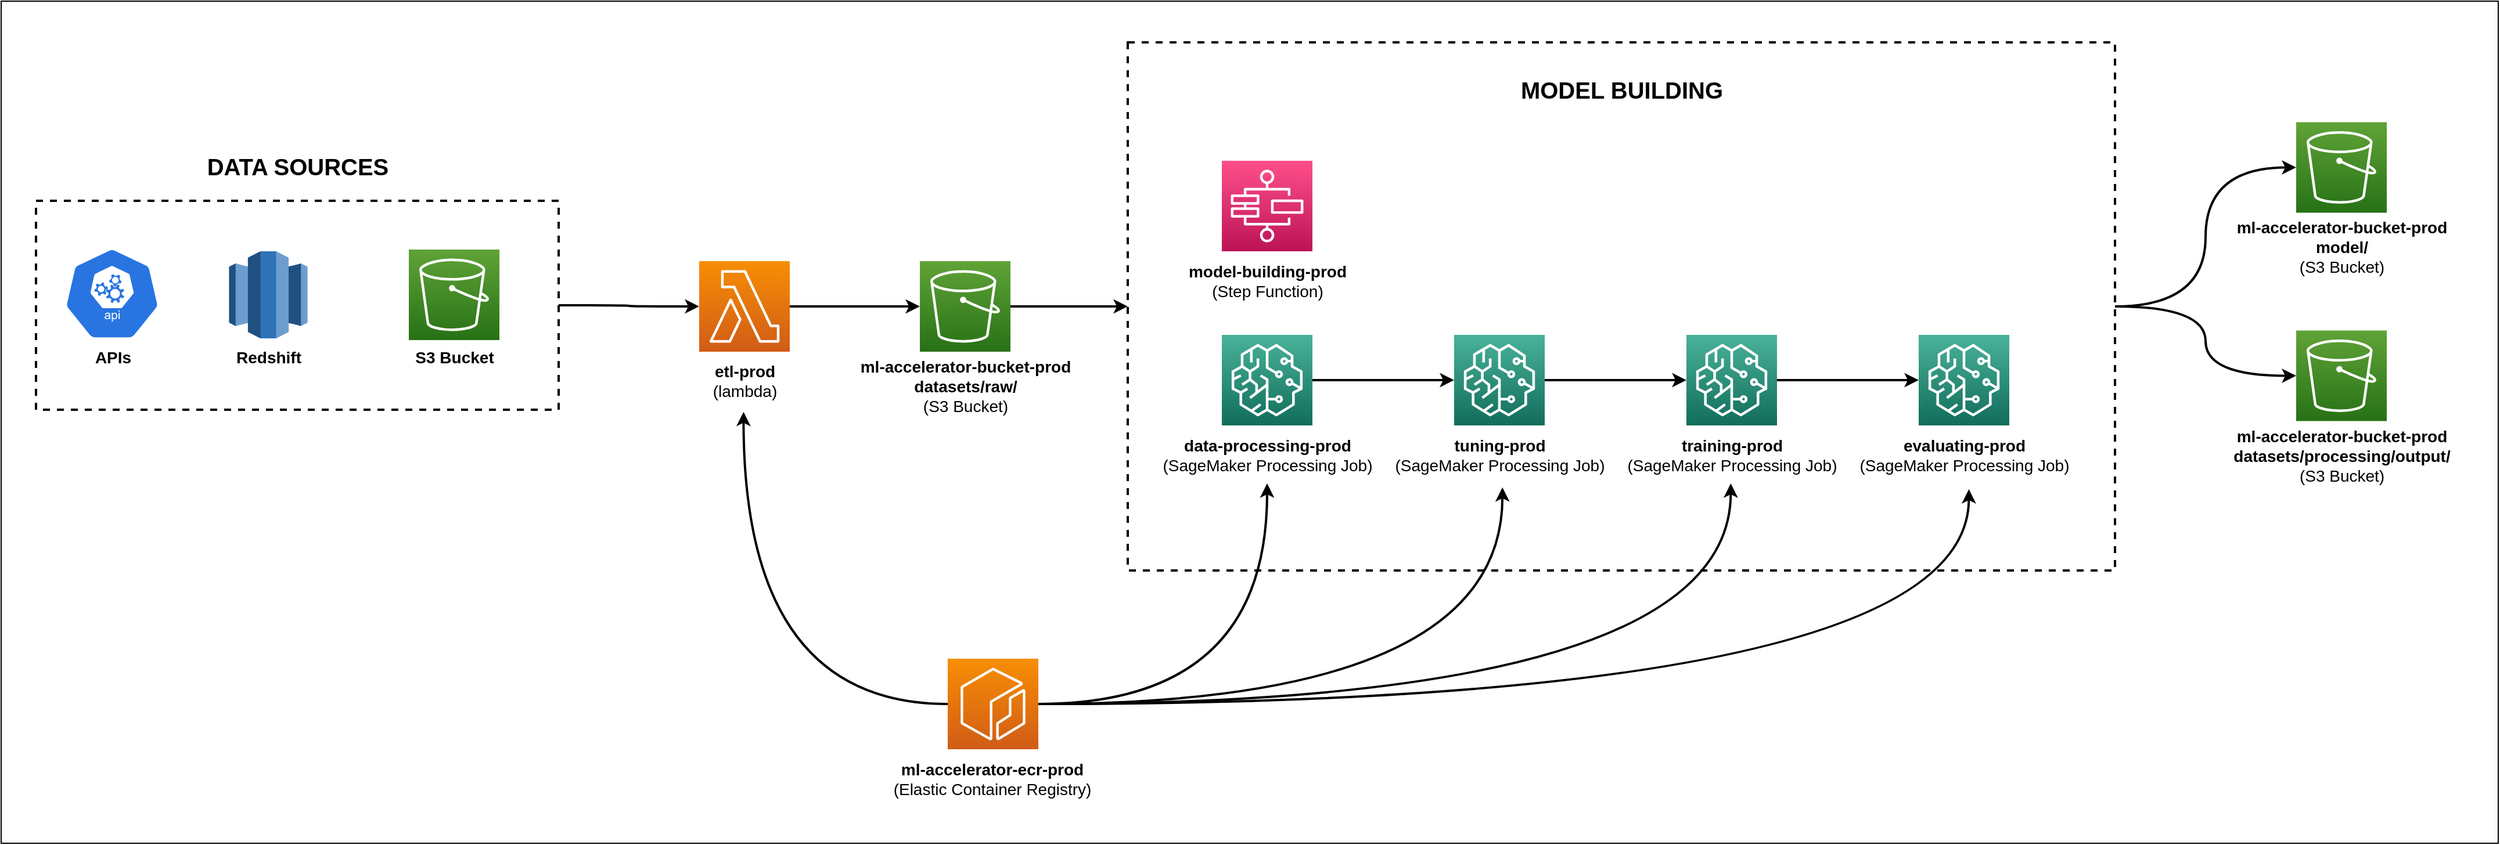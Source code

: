 <mxfile version="21.6.8" type="device" pages="3">
  <diagram name="Infrastructure" id="5iqt0o66qM8yDG1nq1be">
    <mxGraphModel dx="2760" dy="1776" grid="1" gridSize="10" guides="1" tooltips="1" connect="1" arrows="1" fold="1" page="1" pageScale="1" pageWidth="2200" pageHeight="800" math="0" shadow="0">
      <root>
        <mxCell id="0" />
        <mxCell id="1" parent="0" />
        <mxCell id="V_4F938PcF17LJgfNmw3-1" value="" style="rounded=0;whiteSpace=wrap;html=1;" parent="1" vertex="1">
          <mxGeometry x="25" y="37" width="2150" height="725.5" as="geometry" />
        </mxCell>
        <mxCell id="fY6BnHQLTn6VX4MYxaPh-32" style="edgeStyle=orthogonalEdgeStyle;shape=connector;curved=1;rounded=0;orthogonalLoop=1;jettySize=auto;html=1;entryX=0;entryY=0.5;entryDx=0;entryDy=0;entryPerimeter=0;labelBackgroundColor=default;strokeColor=default;strokeWidth=2;fontFamily=Helvetica;fontSize=11;fontColor=default;endArrow=classic;" parent="1" source="fY6BnHQLTn6VX4MYxaPh-29" target="fY6BnHQLTn6VX4MYxaPh-1" edge="1">
          <mxGeometry relative="1" as="geometry" />
        </mxCell>
        <mxCell id="fY6BnHQLTn6VX4MYxaPh-29" value="" style="verticalLabelPosition=bottom;verticalAlign=top;html=1;shape=mxgraph.basic.rect;fillColor2=none;strokeWidth=2;size=20;indent=5;fontFamily=Helvetica;fontSize=11;fontColor=default;fillColor=none;dashed=1;" parent="1" vertex="1">
          <mxGeometry x="55" y="209" width="450" height="180" as="geometry" />
        </mxCell>
        <mxCell id="fY6BnHQLTn6VX4MYxaPh-67" style="edgeStyle=orthogonalEdgeStyle;shape=connector;curved=1;rounded=0;orthogonalLoop=1;jettySize=auto;html=1;entryX=0;entryY=0.5;entryDx=0;entryDy=0;entryPerimeter=0;labelBackgroundColor=default;strokeColor=default;strokeWidth=2;fontFamily=Helvetica;fontSize=11;fontColor=default;endArrow=classic;" parent="1" source="fY6BnHQLTn6VX4MYxaPh-14" target="fY6BnHQLTn6VX4MYxaPh-59" edge="1">
          <mxGeometry relative="1" as="geometry" />
        </mxCell>
        <mxCell id="fY6BnHQLTn6VX4MYxaPh-68" style="edgeStyle=orthogonalEdgeStyle;shape=connector;curved=1;rounded=0;orthogonalLoop=1;jettySize=auto;html=1;entryX=0;entryY=0.5;entryDx=0;entryDy=0;entryPerimeter=0;labelBackgroundColor=default;strokeColor=default;strokeWidth=2;fontFamily=Helvetica;fontSize=11;fontColor=default;endArrow=classic;" parent="1" source="fY6BnHQLTn6VX4MYxaPh-14" target="fY6BnHQLTn6VX4MYxaPh-65" edge="1">
          <mxGeometry relative="1" as="geometry" />
        </mxCell>
        <mxCell id="fY6BnHQLTn6VX4MYxaPh-14" value="" style="verticalLabelPosition=bottom;verticalAlign=top;html=1;shape=mxgraph.basic.rect;fillColor2=none;strokeWidth=2;size=20;indent=5;fontFamily=Helvetica;fontSize=11;fontColor=default;fillColor=none;dashed=1;" parent="1" vertex="1">
          <mxGeometry x="995" y="72.5" width="850" height="455" as="geometry" />
        </mxCell>
        <mxCell id="fY6BnHQLTn6VX4MYxaPh-33" style="edgeStyle=orthogonalEdgeStyle;shape=connector;curved=1;rounded=0;orthogonalLoop=1;jettySize=auto;html=1;entryX=0;entryY=0.5;entryDx=0;entryDy=0;entryPerimeter=0;labelBackgroundColor=default;strokeColor=default;strokeWidth=2;fontFamily=Helvetica;fontSize=11;fontColor=default;endArrow=classic;" parent="1" source="fY6BnHQLTn6VX4MYxaPh-1" target="fY6BnHQLTn6VX4MYxaPh-7" edge="1">
          <mxGeometry relative="1" as="geometry" />
        </mxCell>
        <mxCell id="fY6BnHQLTn6VX4MYxaPh-1" value="" style="sketch=0;points=[[0,0,0],[0.25,0,0],[0.5,0,0],[0.75,0,0],[1,0,0],[0,1,0],[0.25,1,0],[0.5,1,0],[0.75,1,0],[1,1,0],[0,0.25,0],[0,0.5,0],[0,0.75,0],[1,0.25,0],[1,0.5,0],[1,0.75,0]];outlineConnect=0;fontColor=#232F3E;gradientColor=#F78E04;gradientDirection=north;fillColor=#D05C17;strokeColor=#ffffff;dashed=0;verticalLabelPosition=bottom;verticalAlign=top;align=center;html=1;fontSize=12;fontStyle=0;aspect=fixed;shape=mxgraph.aws4.resourceIcon;resIcon=mxgraph.aws4.lambda;" parent="1" vertex="1">
          <mxGeometry x="626" y="261" width="78" height="78" as="geometry" />
        </mxCell>
        <mxCell id="fY6BnHQLTn6VX4MYxaPh-2" value="&lt;font style=&quot;font-size: 14px;&quot;&gt;&lt;b&gt;etl-prod&lt;/b&gt;&lt;br&gt;(lambda)&lt;br&gt;&lt;/font&gt;" style="text;html=1;align=center;verticalAlign=middle;resizable=0;points=[];autosize=1;strokeColor=none;fillColor=none;" parent="1" vertex="1">
          <mxGeometry x="625" y="339" width="80" height="50" as="geometry" />
        </mxCell>
        <mxCell id="fY6BnHQLTn6VX4MYxaPh-62" style="edgeStyle=orthogonalEdgeStyle;shape=connector;curved=1;rounded=0;orthogonalLoop=1;jettySize=auto;html=1;entryX=0;entryY=0.5;entryDx=0;entryDy=0;entryPerimeter=0;labelBackgroundColor=default;strokeColor=default;strokeWidth=2;fontFamily=Helvetica;fontSize=11;fontColor=default;endArrow=classic;" parent="1" source="fY6BnHQLTn6VX4MYxaPh-3" target="fY6BnHQLTn6VX4MYxaPh-11" edge="1">
          <mxGeometry relative="1" as="geometry" />
        </mxCell>
        <mxCell id="fY6BnHQLTn6VX4MYxaPh-3" value="" style="sketch=0;points=[[0,0,0],[0.25,0,0],[0.5,0,0],[0.75,0,0],[1,0,0],[0,1,0],[0.25,1,0],[0.5,1,0],[0.75,1,0],[1,1,0],[0,0.25,0],[0,0.5,0],[0,0.75,0],[1,0.25,0],[1,0.5,0],[1,0.75,0]];outlineConnect=0;fontColor=#232F3E;gradientColor=#4AB29A;gradientDirection=north;fillColor=#116D5B;strokeColor=#ffffff;dashed=0;verticalLabelPosition=bottom;verticalAlign=top;align=center;html=1;fontSize=12;fontStyle=0;aspect=fixed;shape=mxgraph.aws4.resourceIcon;resIcon=mxgraph.aws4.sagemaker;" parent="1" vertex="1">
          <mxGeometry x="1076" y="324.5" width="78" height="78" as="geometry" />
        </mxCell>
        <mxCell id="fY6BnHQLTn6VX4MYxaPh-6" value="&lt;font style=&quot;font-size: 14px;&quot;&gt;&lt;b&gt;data-processing-prod&lt;/b&gt;&lt;br&gt;(SageMaker Processing Job)&lt;br&gt;&lt;/font&gt;" style="text;html=1;align=center;verticalAlign=middle;resizable=0;points=[];autosize=1;strokeColor=none;fillColor=none;" parent="1" vertex="1">
          <mxGeometry x="1015" y="402.5" width="200" height="50" as="geometry" />
        </mxCell>
        <mxCell id="fY6BnHQLTn6VX4MYxaPh-34" style="edgeStyle=orthogonalEdgeStyle;shape=connector;curved=1;rounded=0;orthogonalLoop=1;jettySize=auto;html=1;labelBackgroundColor=default;strokeColor=default;strokeWidth=2;fontFamily=Helvetica;fontSize=11;fontColor=default;endArrow=classic;" parent="1" source="fY6BnHQLTn6VX4MYxaPh-7" target="fY6BnHQLTn6VX4MYxaPh-14" edge="1">
          <mxGeometry relative="1" as="geometry">
            <mxPoint x="955" y="609" as="targetPoint" />
          </mxGeometry>
        </mxCell>
        <mxCell id="fY6BnHQLTn6VX4MYxaPh-7" value="" style="sketch=0;points=[[0,0,0],[0.25,0,0],[0.5,0,0],[0.75,0,0],[1,0,0],[0,1,0],[0.25,1,0],[0.5,1,0],[0.75,1,0],[1,1,0],[0,0.25,0],[0,0.5,0],[0,0.75,0],[1,0.25,0],[1,0.5,0],[1,0.75,0]];outlineConnect=0;fontColor=#232F3E;gradientColor=#60A337;gradientDirection=north;fillColor=#277116;strokeColor=#ffffff;dashed=0;verticalLabelPosition=bottom;verticalAlign=top;align=center;html=1;fontSize=12;fontStyle=0;aspect=fixed;shape=mxgraph.aws4.resourceIcon;resIcon=mxgraph.aws4.s3;" parent="1" vertex="1">
          <mxGeometry x="816" y="261" width="78" height="78" as="geometry" />
        </mxCell>
        <mxCell id="fY6BnHQLTn6VX4MYxaPh-8" value="&lt;font style=&quot;font-size: 14px;&quot;&gt;&lt;b&gt;ml-accelerator-bucket-prod&lt;br&gt;datasets/raw/&lt;/b&gt;&lt;br&gt;(S3 Bucket)&lt;br&gt;&lt;/font&gt;" style="text;html=1;align=center;verticalAlign=middle;resizable=0;points=[];autosize=1;strokeColor=none;fillColor=none;" parent="1" vertex="1">
          <mxGeometry x="755" y="339" width="200" height="60" as="geometry" />
        </mxCell>
        <mxCell id="fY6BnHQLTn6VX4MYxaPh-63" style="edgeStyle=orthogonalEdgeStyle;shape=connector;curved=1;rounded=0;orthogonalLoop=1;jettySize=auto;html=1;entryX=0;entryY=0.5;entryDx=0;entryDy=0;entryPerimeter=0;labelBackgroundColor=default;strokeColor=default;strokeWidth=2;fontFamily=Helvetica;fontSize=11;fontColor=default;endArrow=classic;" parent="1" source="fY6BnHQLTn6VX4MYxaPh-11" target="fY6BnHQLTn6VX4MYxaPh-16" edge="1">
          <mxGeometry relative="1" as="geometry" />
        </mxCell>
        <mxCell id="fY6BnHQLTn6VX4MYxaPh-11" value="" style="sketch=0;points=[[0,0,0],[0.25,0,0],[0.5,0,0],[0.75,0,0],[1,0,0],[0,1,0],[0.25,1,0],[0.5,1,0],[0.75,1,0],[1,1,0],[0,0.25,0],[0,0.5,0],[0,0.75,0],[1,0.25,0],[1,0.5,0],[1,0.75,0]];outlineConnect=0;fontColor=#232F3E;gradientColor=#4AB29A;gradientDirection=north;fillColor=#116D5B;strokeColor=#ffffff;dashed=0;verticalLabelPosition=bottom;verticalAlign=top;align=center;html=1;fontSize=12;fontStyle=0;aspect=fixed;shape=mxgraph.aws4.resourceIcon;resIcon=mxgraph.aws4.sagemaker;" parent="1" vertex="1">
          <mxGeometry x="1276" y="324.5" width="78" height="78" as="geometry" />
        </mxCell>
        <mxCell id="fY6BnHQLTn6VX4MYxaPh-12" value="&lt;font style=&quot;font-size: 14px;&quot;&gt;&lt;b&gt;tuning-prod&lt;/b&gt;&lt;br&gt;(SageMaker Processing Job)&lt;br&gt;&lt;/font&gt;" style="text;html=1;align=center;verticalAlign=middle;resizable=0;points=[];autosize=1;strokeColor=none;fillColor=none;" parent="1" vertex="1">
          <mxGeometry x="1215" y="402.5" width="200" height="50" as="geometry" />
        </mxCell>
        <mxCell id="fY6BnHQLTn6VX4MYxaPh-15" value="&lt;b&gt;&lt;font style=&quot;font-size: 20px;&quot;&gt;MODEL BUILDING&lt;/font&gt;&lt;/b&gt;" style="text;html=1;align=center;verticalAlign=middle;resizable=0;points=[];autosize=1;strokeColor=none;fillColor=none;fontSize=11;fontFamily=Helvetica;fontColor=default;" parent="1" vertex="1">
          <mxGeometry x="1320" y="92.5" width="200" height="40" as="geometry" />
        </mxCell>
        <mxCell id="fY6BnHQLTn6VX4MYxaPh-64" style="edgeStyle=orthogonalEdgeStyle;shape=connector;curved=1;rounded=0;orthogonalLoop=1;jettySize=auto;html=1;entryX=0;entryY=0.5;entryDx=0;entryDy=0;entryPerimeter=0;labelBackgroundColor=default;strokeColor=default;strokeWidth=2;fontFamily=Helvetica;fontSize=11;fontColor=default;endArrow=classic;" parent="1" source="fY6BnHQLTn6VX4MYxaPh-16" target="fY6BnHQLTn6VX4MYxaPh-18" edge="1">
          <mxGeometry relative="1" as="geometry" />
        </mxCell>
        <mxCell id="fY6BnHQLTn6VX4MYxaPh-16" value="" style="sketch=0;points=[[0,0,0],[0.25,0,0],[0.5,0,0],[0.75,0,0],[1,0,0],[0,1,0],[0.25,1,0],[0.5,1,0],[0.75,1,0],[1,1,0],[0,0.25,0],[0,0.5,0],[0,0.75,0],[1,0.25,0],[1,0.5,0],[1,0.75,0]];outlineConnect=0;fontColor=#232F3E;gradientColor=#4AB29A;gradientDirection=north;fillColor=#116D5B;strokeColor=#ffffff;dashed=0;verticalLabelPosition=bottom;verticalAlign=top;align=center;html=1;fontSize=12;fontStyle=0;aspect=fixed;shape=mxgraph.aws4.resourceIcon;resIcon=mxgraph.aws4.sagemaker;" parent="1" vertex="1">
          <mxGeometry x="1476" y="324.5" width="78" height="78" as="geometry" />
        </mxCell>
        <mxCell id="fY6BnHQLTn6VX4MYxaPh-17" value="&lt;font style=&quot;font-size: 14px;&quot;&gt;&lt;b&gt;training-prod&lt;/b&gt;&lt;br&gt;(SageMaker Processing Job)&lt;br&gt;&lt;/font&gt;" style="text;html=1;align=center;verticalAlign=middle;resizable=0;points=[];autosize=1;strokeColor=none;fillColor=none;" parent="1" vertex="1">
          <mxGeometry x="1415" y="402.5" width="200" height="50" as="geometry" />
        </mxCell>
        <mxCell id="fY6BnHQLTn6VX4MYxaPh-18" value="" style="sketch=0;points=[[0,0,0],[0.25,0,0],[0.5,0,0],[0.75,0,0],[1,0,0],[0,1,0],[0.25,1,0],[0.5,1,0],[0.75,1,0],[1,1,0],[0,0.25,0],[0,0.5,0],[0,0.75,0],[1,0.25,0],[1,0.5,0],[1,0.75,0]];outlineConnect=0;fontColor=#232F3E;gradientColor=#4AB29A;gradientDirection=north;fillColor=#116D5B;strokeColor=#ffffff;dashed=0;verticalLabelPosition=bottom;verticalAlign=top;align=center;html=1;fontSize=12;fontStyle=0;aspect=fixed;shape=mxgraph.aws4.resourceIcon;resIcon=mxgraph.aws4.sagemaker;" parent="1" vertex="1">
          <mxGeometry x="1676" y="324.5" width="78" height="78" as="geometry" />
        </mxCell>
        <mxCell id="fY6BnHQLTn6VX4MYxaPh-19" value="&lt;font style=&quot;font-size: 14px;&quot;&gt;&lt;b&gt;evaluating-prod&lt;/b&gt;&lt;br&gt;(SageMaker Processing Job)&lt;br&gt;&lt;/font&gt;" style="text;html=1;align=center;verticalAlign=middle;resizable=0;points=[];autosize=1;strokeColor=none;fillColor=none;" parent="1" vertex="1">
          <mxGeometry x="1615" y="402.5" width="200" height="50" as="geometry" />
        </mxCell>
        <mxCell id="fY6BnHQLTn6VX4MYxaPh-22" value="" style="sketch=0;points=[[0,0,0],[0.25,0,0],[0.5,0,0],[0.75,0,0],[1,0,0],[0,1,0],[0.25,1,0],[0.5,1,0],[0.75,1,0],[1,1,0],[0,0.25,0],[0,0.5,0],[0,0.75,0],[1,0.25,0],[1,0.5,0],[1,0.75,0]];outlineConnect=0;fontColor=#232F3E;gradientColor=#FF4F8B;gradientDirection=north;fillColor=#BC1356;strokeColor=#ffffff;dashed=0;verticalLabelPosition=bottom;verticalAlign=top;align=center;html=1;fontSize=12;fontStyle=0;aspect=fixed;shape=mxgraph.aws4.resourceIcon;resIcon=mxgraph.aws4.step_functions;fontFamily=Helvetica;" parent="1" vertex="1">
          <mxGeometry x="1076" y="174.5" width="78" height="78" as="geometry" />
        </mxCell>
        <mxCell id="fY6BnHQLTn6VX4MYxaPh-23" value="&lt;font style=&quot;font-size: 14px;&quot;&gt;&lt;b&gt;model-building-prod&lt;/b&gt;&lt;br&gt;(Step Function)&lt;br&gt;&lt;/font&gt;" style="text;html=1;align=center;verticalAlign=middle;resizable=0;points=[];autosize=1;strokeColor=none;fillColor=none;" parent="1" vertex="1">
          <mxGeometry x="1035" y="252.5" width="160" height="50" as="geometry" />
        </mxCell>
        <mxCell id="fY6BnHQLTn6VX4MYxaPh-24" value="" style="sketch=0;html=1;dashed=0;whitespace=wrap;fillColor=#2875E2;strokeColor=#ffffff;points=[[0.005,0.63,0],[0.1,0.2,0],[0.9,0.2,0],[0.5,0,0],[0.995,0.63,0],[0.72,0.99,0],[0.5,1,0],[0.28,0.99,0]];verticalLabelPosition=bottom;align=center;verticalAlign=top;shape=mxgraph.kubernetes.icon;prIcon=api;fontFamily=Helvetica;fontSize=11;fontColor=default;" parent="1" vertex="1">
          <mxGeometry x="75" y="249" width="91" height="80" as="geometry" />
        </mxCell>
        <mxCell id="fY6BnHQLTn6VX4MYxaPh-25" value="&lt;font style=&quot;font-size: 14px;&quot;&gt;&lt;b&gt;APIs&lt;/b&gt;&lt;br&gt;&lt;/font&gt;" style="text;html=1;align=center;verticalAlign=middle;resizable=0;points=[];autosize=1;strokeColor=none;fillColor=none;" parent="1" vertex="1">
          <mxGeometry x="95.5" y="329" width="50" height="30" as="geometry" />
        </mxCell>
        <mxCell id="fY6BnHQLTn6VX4MYxaPh-27" value="&lt;font style=&quot;font-size: 14px;&quot;&gt;&lt;b&gt;Redshift&lt;/b&gt;&lt;br&gt;&lt;/font&gt;" style="text;html=1;align=center;verticalAlign=middle;resizable=0;points=[];autosize=1;strokeColor=none;fillColor=none;" parent="1" vertex="1">
          <mxGeometry x="215" y="329" width="80" height="30" as="geometry" />
        </mxCell>
        <mxCell id="fY6BnHQLTn6VX4MYxaPh-28" value="" style="sketch=0;points=[[0,0,0],[0.25,0,0],[0.5,0,0],[0.75,0,0],[1,0,0],[0,1,0],[0.25,1,0],[0.5,1,0],[0.75,1,0],[1,1,0],[0,0.25,0],[0,0.5,0],[0,0.75,0],[1,0.25,0],[1,0.5,0],[1,0.75,0]];outlineConnect=0;fontColor=#232F3E;gradientColor=#60A337;gradientDirection=north;fillColor=#277116;strokeColor=#ffffff;dashed=0;verticalLabelPosition=bottom;verticalAlign=top;align=center;html=1;fontSize=12;fontStyle=0;aspect=fixed;shape=mxgraph.aws4.resourceIcon;resIcon=mxgraph.aws4.s3;" parent="1" vertex="1">
          <mxGeometry x="376" y="251" width="78" height="78" as="geometry" />
        </mxCell>
        <mxCell id="fY6BnHQLTn6VX4MYxaPh-30" value="&lt;font style=&quot;font-size: 14px;&quot;&gt;&lt;b&gt;S3 Bucket&lt;/b&gt;&lt;br&gt;&lt;/font&gt;" style="text;html=1;align=center;verticalAlign=middle;resizable=0;points=[];autosize=1;strokeColor=none;fillColor=none;" parent="1" vertex="1">
          <mxGeometry x="370" y="329" width="90" height="30" as="geometry" />
        </mxCell>
        <mxCell id="fY6BnHQLTn6VX4MYxaPh-31" value="&lt;b&gt;&lt;font style=&quot;font-size: 20px;&quot;&gt;DATA SOURCES&lt;/font&gt;&lt;/b&gt;" style="text;html=1;align=center;verticalAlign=middle;resizable=0;points=[];autosize=1;strokeColor=none;fillColor=none;fontSize=11;fontFamily=Helvetica;fontColor=default;" parent="1" vertex="1">
          <mxGeometry x="190" y="159" width="180" height="40" as="geometry" />
        </mxCell>
        <mxCell id="fY6BnHQLTn6VX4MYxaPh-36" value="" style="outlineConnect=0;dashed=0;verticalLabelPosition=bottom;verticalAlign=top;align=center;html=1;shape=mxgraph.aws3.redshift;fillColor=#2E73B8;gradientColor=none;fontFamily=Helvetica;fontSize=11;fontColor=default;" parent="1" vertex="1">
          <mxGeometry x="221.25" y="252.5" width="67.5" height="75" as="geometry" />
        </mxCell>
        <mxCell id="fY6BnHQLTn6VX4MYxaPh-59" value="" style="sketch=0;points=[[0,0,0],[0.25,0,0],[0.5,0,0],[0.75,0,0],[1,0,0],[0,1,0],[0.25,1,0],[0.5,1,0],[0.75,1,0],[1,1,0],[0,0.25,0],[0,0.5,0],[0,0.75,0],[1,0.25,0],[1,0.5,0],[1,0.75,0]];outlineConnect=0;fontColor=#232F3E;gradientColor=#60A337;gradientDirection=north;fillColor=#277116;strokeColor=#ffffff;dashed=0;verticalLabelPosition=bottom;verticalAlign=top;align=center;html=1;fontSize=12;fontStyle=0;aspect=fixed;shape=mxgraph.aws4.resourceIcon;resIcon=mxgraph.aws4.s3;" parent="1" vertex="1">
          <mxGeometry x="2001" y="141.25" width="78" height="78" as="geometry" />
        </mxCell>
        <mxCell id="fY6BnHQLTn6VX4MYxaPh-60" value="&lt;font style=&quot;font-size: 14px;&quot;&gt;&lt;b&gt;ml-accelerator-bucket-prod&lt;br&gt;model/&lt;/b&gt;&lt;br&gt;(S3 Bucket)&lt;br&gt;&lt;/font&gt;" style="text;html=1;align=center;verticalAlign=middle;resizable=0;points=[];autosize=1;strokeColor=none;fillColor=none;" parent="1" vertex="1">
          <mxGeometry x="1940" y="219.25" width="200" height="60" as="geometry" />
        </mxCell>
        <mxCell id="fY6BnHQLTn6VX4MYxaPh-65" value="" style="sketch=0;points=[[0,0,0],[0.25,0,0],[0.5,0,0],[0.75,0,0],[1,0,0],[0,1,0],[0.25,1,0],[0.5,1,0],[0.75,1,0],[1,1,0],[0,0.25,0],[0,0.5,0],[0,0.75,0],[1,0.25,0],[1,0.5,0],[1,0.75,0]];outlineConnect=0;fontColor=#232F3E;gradientColor=#60A337;gradientDirection=north;fillColor=#277116;strokeColor=#ffffff;dashed=0;verticalLabelPosition=bottom;verticalAlign=top;align=center;html=1;fontSize=12;fontStyle=0;aspect=fixed;shape=mxgraph.aws4.resourceIcon;resIcon=mxgraph.aws4.s3;" parent="1" vertex="1">
          <mxGeometry x="2001" y="320.75" width="78" height="78" as="geometry" />
        </mxCell>
        <mxCell id="fY6BnHQLTn6VX4MYxaPh-66" value="&lt;font style=&quot;font-size: 14px;&quot;&gt;&lt;b&gt;ml-accelerator-bucket-prod&lt;br&gt;datasets/processing/output/&lt;/b&gt;&lt;br&gt;(S3 Bucket)&lt;br&gt;&lt;/font&gt;" style="text;html=1;align=center;verticalAlign=middle;resizable=0;points=[];autosize=1;strokeColor=none;fillColor=none;" parent="1" vertex="1">
          <mxGeometry x="1935" y="398.75" width="210" height="60" as="geometry" />
        </mxCell>
        <mxCell id="4TKH7d0aNMKEjatrKxU5-4" style="edgeStyle=orthogonalEdgeStyle;shape=connector;curved=1;rounded=0;orthogonalLoop=1;jettySize=auto;html=1;entryX=0.49;entryY=1.037;entryDx=0;entryDy=0;entryPerimeter=0;labelBackgroundColor=default;strokeColor=default;strokeWidth=2;fontFamily=Helvetica;fontSize=11;fontColor=default;endArrow=classic;" edge="1" parent="1" source="4TKH7d0aNMKEjatrKxU5-1" target="fY6BnHQLTn6VX4MYxaPh-2">
          <mxGeometry relative="1" as="geometry" />
        </mxCell>
        <mxCell id="4TKH7d0aNMKEjatrKxU5-5" style="edgeStyle=orthogonalEdgeStyle;shape=connector;curved=1;rounded=0;orthogonalLoop=1;jettySize=auto;html=1;labelBackgroundColor=default;strokeColor=default;strokeWidth=2;fontFamily=Helvetica;fontSize=11;fontColor=default;endArrow=classic;" edge="1" parent="1" source="4TKH7d0aNMKEjatrKxU5-1" target="fY6BnHQLTn6VX4MYxaPh-6">
          <mxGeometry relative="1" as="geometry" />
        </mxCell>
        <mxCell id="4TKH7d0aNMKEjatrKxU5-6" style="edgeStyle=orthogonalEdgeStyle;shape=connector;curved=1;rounded=0;orthogonalLoop=1;jettySize=auto;html=1;entryX=0.513;entryY=1.067;entryDx=0;entryDy=0;entryPerimeter=0;labelBackgroundColor=default;strokeColor=default;strokeWidth=2;fontFamily=Helvetica;fontSize=11;fontColor=default;endArrow=classic;" edge="1" parent="1" source="4TKH7d0aNMKEjatrKxU5-1" target="fY6BnHQLTn6VX4MYxaPh-12">
          <mxGeometry relative="1" as="geometry" />
        </mxCell>
        <mxCell id="4TKH7d0aNMKEjatrKxU5-7" style="edgeStyle=orthogonalEdgeStyle;shape=connector;curved=1;rounded=0;orthogonalLoop=1;jettySize=auto;html=1;entryX=0.496;entryY=1;entryDx=0;entryDy=0;entryPerimeter=0;labelBackgroundColor=default;strokeColor=default;strokeWidth=2;fontFamily=Helvetica;fontSize=11;fontColor=default;endArrow=classic;" edge="1" parent="1" source="4TKH7d0aNMKEjatrKxU5-1" target="fY6BnHQLTn6VX4MYxaPh-17">
          <mxGeometry relative="1" as="geometry" />
        </mxCell>
        <mxCell id="4TKH7d0aNMKEjatrKxU5-8" style="edgeStyle=orthogonalEdgeStyle;shape=connector;curved=1;rounded=0;orthogonalLoop=1;jettySize=auto;html=1;entryX=0.521;entryY=1.1;entryDx=0;entryDy=0;entryPerimeter=0;labelBackgroundColor=default;strokeColor=default;strokeWidth=2;fontFamily=Helvetica;fontSize=11;fontColor=default;endArrow=classic;" edge="1" parent="1" source="4TKH7d0aNMKEjatrKxU5-1" target="fY6BnHQLTn6VX4MYxaPh-19">
          <mxGeometry relative="1" as="geometry" />
        </mxCell>
        <mxCell id="4TKH7d0aNMKEjatrKxU5-1" value="" style="sketch=0;points=[[0,0,0],[0.25,0,0],[0.5,0,0],[0.75,0,0],[1,0,0],[0,1,0],[0.25,1,0],[0.5,1,0],[0.75,1,0],[1,1,0],[0,0.25,0],[0,0.5,0],[0,0.75,0],[1,0.25,0],[1,0.5,0],[1,0.75,0]];outlineConnect=0;fontColor=#232F3E;gradientColor=#F78E04;gradientDirection=north;fillColor=#D05C17;strokeColor=#ffffff;dashed=0;verticalLabelPosition=bottom;verticalAlign=top;align=center;html=1;fontSize=12;fontStyle=0;aspect=fixed;shape=mxgraph.aws4.resourceIcon;resIcon=mxgraph.aws4.ecr;" vertex="1" parent="1">
          <mxGeometry x="840" y="603.5" width="78" height="78" as="geometry" />
        </mxCell>
        <mxCell id="4TKH7d0aNMKEjatrKxU5-2" value="&lt;font style=&quot;font-size: 14px;&quot;&gt;&lt;b&gt;ml-accelerator-ecr-prod&lt;/b&gt;&lt;br&gt;(Elastic Container Registry)&lt;br&gt;&lt;/font&gt;" style="text;html=1;align=center;verticalAlign=middle;resizable=0;points=[];autosize=1;strokeColor=none;fillColor=none;" vertex="1" parent="1">
          <mxGeometry x="783" y="681.5" width="190" height="50" as="geometry" />
        </mxCell>
      </root>
    </mxGraphModel>
  </diagram>
  <diagram id="Lm9LAcGnIjaOHsQqOw0U" name="RepositoryStructure">
    <mxGraphModel dx="1242" dy="799" grid="1" gridSize="10" guides="1" tooltips="1" connect="1" arrows="1" fold="1" page="1" pageScale="1" pageWidth="1200" pageHeight="950" math="0" shadow="0">
      <root>
        <mxCell id="0" />
        <mxCell id="1" parent="0" />
        <mxCell id="gJo7z8dp616AWsbevZHz-1" value="" style="rounded=0;whiteSpace=wrap;html=1;fontFamily=Helvetica;fontSize=11;fontColor=default;" parent="1" vertex="1">
          <mxGeometry x="25" y="20" width="1150" height="910" as="geometry" />
        </mxCell>
        <mxCell id="6Iper_0E1xkaW8hNs8Yg-59" style="edgeStyle=orthogonalEdgeStyle;rounded=0;orthogonalLoop=1;jettySize=auto;html=1;entryX=0;entryY=0;entryDx=0;entryDy=15;entryPerimeter=0;strokeWidth=2;fillColor=#f5f5f5;strokeColor=#666666;" parent="1" source="6Iper_0E1xkaW8hNs8Yg-1" target="6Iper_0E1xkaW8hNs8Yg-15" edge="1">
          <mxGeometry relative="1" as="geometry" />
        </mxCell>
        <mxCell id="6Iper_0E1xkaW8hNs8Yg-60" style="edgeStyle=orthogonalEdgeStyle;shape=connector;rounded=0;orthogonalLoop=1;jettySize=auto;html=1;entryX=0;entryY=0;entryDx=0;entryDy=15;entryPerimeter=0;labelBackgroundColor=default;strokeColor=#666666;strokeWidth=2;fontFamily=Helvetica;fontSize=11;fontColor=default;endArrow=classic;fillColor=#f5f5f5;" parent="1" source="6Iper_0E1xkaW8hNs8Yg-1" target="6Iper_0E1xkaW8hNs8Yg-45" edge="1">
          <mxGeometry relative="1" as="geometry" />
        </mxCell>
        <mxCell id="6Iper_0E1xkaW8hNs8Yg-61" style="edgeStyle=orthogonalEdgeStyle;shape=connector;rounded=0;orthogonalLoop=1;jettySize=auto;html=1;entryX=0;entryY=0;entryDx=0;entryDy=15;entryPerimeter=0;labelBackgroundColor=default;strokeColor=#666666;strokeWidth=2;fontFamily=Helvetica;fontSize=11;fontColor=default;endArrow=classic;fillColor=#f5f5f5;" parent="1" source="6Iper_0E1xkaW8hNs8Yg-1" target="6Iper_0E1xkaW8hNs8Yg-47" edge="1">
          <mxGeometry relative="1" as="geometry" />
        </mxCell>
        <mxCell id="6Iper_0E1xkaW8hNs8Yg-62" style="edgeStyle=orthogonalEdgeStyle;shape=connector;rounded=0;orthogonalLoop=1;jettySize=auto;html=1;entryX=0;entryY=0;entryDx=0;entryDy=15;entryPerimeter=0;labelBackgroundColor=default;strokeColor=#666666;strokeWidth=2;fontFamily=Helvetica;fontSize=11;fontColor=default;endArrow=classic;fillColor=#f5f5f5;" parent="1" source="6Iper_0E1xkaW8hNs8Yg-1" target="6Iper_0E1xkaW8hNs8Yg-49" edge="1">
          <mxGeometry relative="1" as="geometry" />
        </mxCell>
        <mxCell id="6Iper_0E1xkaW8hNs8Yg-64" style="edgeStyle=orthogonalEdgeStyle;shape=connector;rounded=0;orthogonalLoop=1;jettySize=auto;html=1;entryX=0;entryY=0;entryDx=0;entryDy=15;entryPerimeter=0;labelBackgroundColor=default;strokeColor=#666666;strokeWidth=2;fontFamily=Helvetica;fontSize=11;fontColor=default;endArrow=classic;fillColor=#f5f5f5;" parent="1" source="6Iper_0E1xkaW8hNs8Yg-1" target="6Iper_0E1xkaW8hNs8Yg-63" edge="1">
          <mxGeometry relative="1" as="geometry" />
        </mxCell>
        <mxCell id="6Iper_0E1xkaW8hNs8Yg-1" value="ml_accelerator" style="shape=folder;fontStyle=1;spacingTop=10;tabWidth=40;tabHeight=14;tabPosition=left;html=1;whiteSpace=wrap;fillColor=#f5f5f5;fontColor=#333333;strokeColor=#666666;" parent="1" vertex="1">
          <mxGeometry x="75" y="97.25" width="110" height="60" as="geometry" />
        </mxCell>
        <mxCell id="6Iper_0E1xkaW8hNs8Yg-156" style="edgeStyle=orthogonalEdgeStyle;shape=connector;rounded=0;orthogonalLoop=1;jettySize=auto;html=1;entryX=0;entryY=0.5;entryDx=0;entryDy=0;labelBackgroundColor=default;strokeColor=#666666;strokeWidth=2;fontFamily=Helvetica;fontSize=11;fontColor=default;endArrow=classic;fillColor=#f5f5f5;" parent="1" source="6Iper_0E1xkaW8hNs8Yg-15" target="6Iper_0E1xkaW8hNs8Yg-50" edge="1">
          <mxGeometry relative="1" as="geometry" />
        </mxCell>
        <mxCell id="6Iper_0E1xkaW8hNs8Yg-157" style="edgeStyle=orthogonalEdgeStyle;shape=connector;rounded=0;orthogonalLoop=1;jettySize=auto;html=1;entryX=0;entryY=0.5;entryDx=0;entryDy=0;labelBackgroundColor=default;strokeColor=#666666;strokeWidth=2;fontFamily=Helvetica;fontSize=11;fontColor=default;endArrow=classic;fillColor=#f5f5f5;" parent="1" source="6Iper_0E1xkaW8hNs8Yg-15" target="6Iper_0E1xkaW8hNs8Yg-54" edge="1">
          <mxGeometry relative="1" as="geometry" />
        </mxCell>
        <mxCell id="6Iper_0E1xkaW8hNs8Yg-15" value="config" style="shape=module;align=left;spacingLeft=20;align=center;verticalAlign=top;whiteSpace=wrap;html=1;fillColor=#f5f5f5;fontColor=#333333;strokeColor=#666666;" parent="1" vertex="1">
          <mxGeometry x="310" y="84.25" width="130" height="50" as="geometry" />
        </mxCell>
        <mxCell id="6Iper_0E1xkaW8hNs8Yg-67" style="edgeStyle=orthogonalEdgeStyle;shape=connector;rounded=0;orthogonalLoop=1;jettySize=auto;html=1;entryX=0;entryY=0;entryDx=0;entryDy=15;entryPerimeter=0;labelBackgroundColor=default;strokeColor=#666666;strokeWidth=2;fontFamily=Helvetica;fontSize=11;fontColor=default;endArrow=classic;fillColor=#f5f5f5;" parent="1" source="6Iper_0E1xkaW8hNs8Yg-45" target="6Iper_0E1xkaW8hNs8Yg-46" edge="1">
          <mxGeometry relative="1" as="geometry" />
        </mxCell>
        <mxCell id="6Iper_0E1xkaW8hNs8Yg-92" style="edgeStyle=orthogonalEdgeStyle;shape=connector;rounded=0;orthogonalLoop=1;jettySize=auto;html=1;labelBackgroundColor=default;strokeColor=#666666;strokeWidth=2;fontFamily=Helvetica;fontSize=11;fontColor=default;endArrow=classic;entryX=0;entryY=0.5;entryDx=0;entryDy=0;fillColor=#f5f5f5;" parent="1" source="6Iper_0E1xkaW8hNs8Yg-45" target="6Iper_0E1xkaW8hNs8Yg-84" edge="1">
          <mxGeometry relative="1" as="geometry">
            <mxPoint x="425" y="420.75" as="targetPoint" />
          </mxGeometry>
        </mxCell>
        <mxCell id="6Iper_0E1xkaW8hNs8Yg-45" value="data_processing" style="shape=module;align=left;spacingLeft=20;align=center;verticalAlign=top;whiteSpace=wrap;html=1;fillColor=#f5f5f5;fontColor=#333333;strokeColor=#666666;" parent="1" vertex="1">
          <mxGeometry x="310" y="255" width="130" height="50" as="geometry" />
        </mxCell>
        <mxCell id="6Iper_0E1xkaW8hNs8Yg-99" style="edgeStyle=orthogonalEdgeStyle;shape=connector;rounded=0;orthogonalLoop=1;jettySize=auto;html=1;entryX=0;entryY=0.5;entryDx=0;entryDy=0;labelBackgroundColor=default;strokeColor=#666666;strokeWidth=2;fontFamily=Helvetica;fontSize=11;fontColor=default;endArrow=classic;fillColor=#f5f5f5;" parent="1" source="6Iper_0E1xkaW8hNs8Yg-46" target="6Iper_0E1xkaW8hNs8Yg-95" edge="1">
          <mxGeometry relative="1" as="geometry" />
        </mxCell>
        <mxCell id="6Iper_0E1xkaW8hNs8Yg-46" value="transformers" style="shape=module;align=left;spacingLeft=20;align=center;verticalAlign=top;whiteSpace=wrap;html=1;fillColor=#f5f5f5;fontColor=#333333;strokeColor=#666666;" parent="1" vertex="1">
          <mxGeometry x="525" y="255" width="130" height="50" as="geometry" />
        </mxCell>
        <mxCell id="6Iper_0E1xkaW8hNs8Yg-93" style="edgeStyle=orthogonalEdgeStyle;shape=connector;rounded=0;orthogonalLoop=1;jettySize=auto;html=1;entryX=0;entryY=0;entryDx=0;entryDy=15;entryPerimeter=0;labelBackgroundColor=default;strokeColor=#666666;strokeWidth=2;fontFamily=Helvetica;fontSize=11;fontColor=default;endArrow=classic;fillColor=#f5f5f5;" parent="1" source="6Iper_0E1xkaW8hNs8Yg-47" target="6Iper_0E1xkaW8hNs8Yg-48" edge="1">
          <mxGeometry relative="1" as="geometry" />
        </mxCell>
        <mxCell id="6Iper_0E1xkaW8hNs8Yg-138" style="edgeStyle=orthogonalEdgeStyle;shape=connector;rounded=0;orthogonalLoop=1;jettySize=auto;html=1;entryX=0;entryY=0.5;entryDx=0;entryDy=0;labelBackgroundColor=default;strokeColor=#666666;strokeWidth=2;fontFamily=Helvetica;fontSize=11;fontColor=default;endArrow=classic;fillColor=#f5f5f5;" parent="1" source="6Iper_0E1xkaW8hNs8Yg-47" target="6Iper_0E1xkaW8hNs8Yg-124" edge="1">
          <mxGeometry relative="1" as="geometry" />
        </mxCell>
        <mxCell id="6Iper_0E1xkaW8hNs8Yg-139" style="edgeStyle=orthogonalEdgeStyle;shape=connector;rounded=0;orthogonalLoop=1;jettySize=auto;html=1;entryX=0;entryY=0.5;entryDx=0;entryDy=0;labelBackgroundColor=default;strokeColor=#666666;strokeWidth=2;fontFamily=Helvetica;fontSize=11;fontColor=default;endArrow=classic;fillColor=#f5f5f5;" parent="1" source="6Iper_0E1xkaW8hNs8Yg-47" target="6Iper_0E1xkaW8hNs8Yg-133" edge="1">
          <mxGeometry relative="1" as="geometry" />
        </mxCell>
        <mxCell id="6Iper_0E1xkaW8hNs8Yg-47" value="modeling" style="shape=module;align=left;spacingLeft=20;align=center;verticalAlign=top;whiteSpace=wrap;html=1;fillColor=#f5f5f5;fontColor=#333333;strokeColor=#666666;" parent="1" vertex="1">
          <mxGeometry x="310" y="480" width="130" height="50" as="geometry" />
        </mxCell>
        <mxCell id="6Iper_0E1xkaW8hNs8Yg-108" style="edgeStyle=orthogonalEdgeStyle;shape=connector;rounded=0;orthogonalLoop=1;jettySize=auto;html=1;entryX=0;entryY=0.5;entryDx=0;entryDy=0;labelBackgroundColor=default;strokeColor=#666666;strokeWidth=2;fontFamily=Helvetica;fontSize=11;fontColor=default;endArrow=classic;fillColor=#f5f5f5;" parent="1" source="6Iper_0E1xkaW8hNs8Yg-48" target="6Iper_0E1xkaW8hNs8Yg-104" edge="1">
          <mxGeometry relative="1" as="geometry" />
        </mxCell>
        <mxCell id="6Iper_0E1xkaW8hNs8Yg-48" value="models" style="shape=module;align=left;spacingLeft=20;align=center;verticalAlign=top;whiteSpace=wrap;html=1;fillColor=#f5f5f5;fontColor=#333333;strokeColor=#666666;" parent="1" vertex="1">
          <mxGeometry x="525" y="480" width="130" height="50" as="geometry" />
        </mxCell>
        <mxCell id="6Iper_0E1xkaW8hNs8Yg-144" style="edgeStyle=orthogonalEdgeStyle;shape=connector;rounded=0;orthogonalLoop=1;jettySize=auto;html=1;entryX=0;entryY=0.5;entryDx=0;entryDy=0;labelBackgroundColor=default;strokeColor=#666666;strokeWidth=2;fontFamily=Helvetica;fontSize=11;fontColor=default;endArrow=classic;fillColor=#f5f5f5;" parent="1" source="6Iper_0E1xkaW8hNs8Yg-49" target="6Iper_0E1xkaW8hNs8Yg-140" edge="1">
          <mxGeometry relative="1" as="geometry" />
        </mxCell>
        <mxCell id="6Iper_0E1xkaW8hNs8Yg-49" value="pipeline" style="shape=module;align=left;spacingLeft=20;align=center;verticalAlign=top;whiteSpace=wrap;html=1;fillColor=#f5f5f5;fontColor=#333333;strokeColor=#666666;" parent="1" vertex="1">
          <mxGeometry x="310" y="710" width="130" height="50" as="geometry" />
        </mxCell>
        <mxCell id="6Iper_0E1xkaW8hNs8Yg-50" value="Env" style="swimlane;fontStyle=1;align=center;verticalAlign=top;childLayout=stackLayout;horizontal=1;startSize=26;horizontalStack=0;resizeParent=1;resizeParentMax=0;resizeLast=0;collapsible=1;marginBottom=0;whiteSpace=wrap;html=1;fillColor=#f5f5f5;fontColor=#333333;strokeColor=#666666;" parent="1" vertex="1" collapsed="1">
          <mxGeometry x="525" y="70" width="160" height="30" as="geometry">
            <mxRectangle x="480" y="-574.25" width="160" height="86" as="alternateBounds" />
          </mxGeometry>
        </mxCell>
        <mxCell id="6Iper_0E1xkaW8hNs8Yg-51" value="+ field: type" style="text;strokeColor=none;fillColor=none;align=left;verticalAlign=top;spacingLeft=4;spacingRight=4;overflow=hidden;rotatable=0;points=[[0,0.5],[1,0.5]];portConstraint=eastwest;whiteSpace=wrap;html=1;" parent="6Iper_0E1xkaW8hNs8Yg-50" vertex="1">
          <mxGeometry y="26" width="160" height="26" as="geometry" />
        </mxCell>
        <mxCell id="6Iper_0E1xkaW8hNs8Yg-52" value="" style="line;strokeWidth=1;fillColor=none;align=left;verticalAlign=middle;spacingTop=-1;spacingLeft=3;spacingRight=3;rotatable=0;labelPosition=right;points=[];portConstraint=eastwest;strokeColor=inherit;" parent="6Iper_0E1xkaW8hNs8Yg-50" vertex="1">
          <mxGeometry y="52" width="160" height="8" as="geometry" />
        </mxCell>
        <mxCell id="6Iper_0E1xkaW8hNs8Yg-53" value="+ method(type): type" style="text;strokeColor=none;fillColor=none;align=left;verticalAlign=top;spacingLeft=4;spacingRight=4;overflow=hidden;rotatable=0;points=[[0,0.5],[1,0.5]];portConstraint=eastwest;whiteSpace=wrap;html=1;" parent="6Iper_0E1xkaW8hNs8Yg-50" vertex="1">
          <mxGeometry y="60" width="160" height="26" as="geometry" />
        </mxCell>
        <mxCell id="6Iper_0E1xkaW8hNs8Yg-54" value="Params" style="swimlane;fontStyle=1;align=center;verticalAlign=top;childLayout=stackLayout;horizontal=1;startSize=26;horizontalStack=0;resizeParent=1;resizeParentMax=0;resizeLast=0;collapsible=1;marginBottom=0;whiteSpace=wrap;html=1;fillColor=#f5f5f5;fontColor=#333333;strokeColor=#666666;" parent="1" vertex="1" collapsed="1">
          <mxGeometry x="525" y="118.5" width="160" height="30" as="geometry">
            <mxRectangle x="490" y="-528.5" width="160" height="86" as="alternateBounds" />
          </mxGeometry>
        </mxCell>
        <mxCell id="6Iper_0E1xkaW8hNs8Yg-55" value="+ field: type" style="text;strokeColor=none;fillColor=none;align=left;verticalAlign=top;spacingLeft=4;spacingRight=4;overflow=hidden;rotatable=0;points=[[0,0.5],[1,0.5]];portConstraint=eastwest;whiteSpace=wrap;html=1;" parent="6Iper_0E1xkaW8hNs8Yg-54" vertex="1">
          <mxGeometry y="26" width="160" height="26" as="geometry" />
        </mxCell>
        <mxCell id="6Iper_0E1xkaW8hNs8Yg-56" value="" style="line;strokeWidth=1;fillColor=none;align=left;verticalAlign=middle;spacingTop=-1;spacingLeft=3;spacingRight=3;rotatable=0;labelPosition=right;points=[];portConstraint=eastwest;strokeColor=inherit;" parent="6Iper_0E1xkaW8hNs8Yg-54" vertex="1">
          <mxGeometry y="52" width="160" height="8" as="geometry" />
        </mxCell>
        <mxCell id="6Iper_0E1xkaW8hNs8Yg-57" value="+ method(type): type" style="text;strokeColor=none;fillColor=none;align=left;verticalAlign=top;spacingLeft=4;spacingRight=4;overflow=hidden;rotatable=0;points=[[0,0.5],[1,0.5]];portConstraint=eastwest;whiteSpace=wrap;html=1;" parent="6Iper_0E1xkaW8hNs8Yg-54" vertex="1">
          <mxGeometry y="60" width="160" height="26" as="geometry" />
        </mxCell>
        <mxCell id="6Iper_0E1xkaW8hNs8Yg-154" style="edgeStyle=orthogonalEdgeStyle;shape=connector;rounded=0;orthogonalLoop=1;jettySize=auto;html=1;entryX=0;entryY=0;entryDx=0;entryDy=15;entryPerimeter=0;labelBackgroundColor=default;strokeColor=#666666;strokeWidth=2;fontFamily=Helvetica;fontSize=11;fontColor=default;endArrow=classic;fillColor=#f5f5f5;" parent="1" source="6Iper_0E1xkaW8hNs8Yg-63" target="6Iper_0E1xkaW8hNs8Yg-145" edge="1">
          <mxGeometry relative="1" as="geometry" />
        </mxCell>
        <mxCell id="6Iper_0E1xkaW8hNs8Yg-63" value="utils" style="shape=module;align=left;spacingLeft=20;align=center;verticalAlign=top;whiteSpace=wrap;html=1;fillColor=#f5f5f5;fontColor=#333333;strokeColor=#666666;" parent="1" vertex="1">
          <mxGeometry x="310" y="820" width="130" height="50" as="geometry" />
        </mxCell>
        <mxCell id="6Iper_0E1xkaW8hNs8Yg-68" value="DataCleaner" style="swimlane;fontStyle=1;align=center;verticalAlign=top;childLayout=stackLayout;horizontal=1;startSize=26;horizontalStack=0;resizeParent=1;resizeParentMax=0;resizeLast=0;collapsible=1;marginBottom=0;whiteSpace=wrap;html=1;fillColor=#f5f5f5;fontColor=#333333;strokeColor=#666666;" parent="1" vertex="1" collapsed="1">
          <mxGeometry x="945" y="190" width="160" height="30" as="geometry">
            <mxRectangle x="490" y="-627.5" width="160" height="86" as="alternateBounds" />
          </mxGeometry>
        </mxCell>
        <mxCell id="6Iper_0E1xkaW8hNs8Yg-69" value="+ field: type" style="text;strokeColor=none;fillColor=none;align=left;verticalAlign=top;spacingLeft=4;spacingRight=4;overflow=hidden;rotatable=0;points=[[0,0.5],[1,0.5]];portConstraint=eastwest;whiteSpace=wrap;html=1;" parent="6Iper_0E1xkaW8hNs8Yg-68" vertex="1">
          <mxGeometry y="26" width="160" height="26" as="geometry" />
        </mxCell>
        <mxCell id="6Iper_0E1xkaW8hNs8Yg-70" value="" style="line;strokeWidth=1;fillColor=none;align=left;verticalAlign=middle;spacingTop=-1;spacingLeft=3;spacingRight=3;rotatable=0;labelPosition=right;points=[];portConstraint=eastwest;strokeColor=inherit;" parent="6Iper_0E1xkaW8hNs8Yg-68" vertex="1">
          <mxGeometry y="52" width="160" height="8" as="geometry" />
        </mxCell>
        <mxCell id="6Iper_0E1xkaW8hNs8Yg-71" value="+ method(type): type" style="text;strokeColor=none;fillColor=none;align=left;verticalAlign=top;spacingLeft=4;spacingRight=4;overflow=hidden;rotatable=0;points=[[0,0.5],[1,0.5]];portConstraint=eastwest;whiteSpace=wrap;html=1;" parent="6Iper_0E1xkaW8hNs8Yg-68" vertex="1">
          <mxGeometry y="60" width="160" height="26" as="geometry" />
        </mxCell>
        <mxCell id="6Iper_0E1xkaW8hNs8Yg-72" value="FeatureEnricher" style="swimlane;fontStyle=1;align=center;verticalAlign=top;childLayout=stackLayout;horizontal=1;startSize=26;horizontalStack=0;resizeParent=1;resizeParentMax=0;resizeLast=0;collapsible=1;marginBottom=0;whiteSpace=wrap;html=1;fillColor=#f5f5f5;fontColor=#333333;strokeColor=#666666;" parent="1" vertex="1" collapsed="1">
          <mxGeometry x="945" y="240" width="160" height="30" as="geometry">
            <mxRectangle x="490" y="-627.5" width="160" height="86" as="alternateBounds" />
          </mxGeometry>
        </mxCell>
        <mxCell id="6Iper_0E1xkaW8hNs8Yg-73" value="+ field: type" style="text;strokeColor=none;fillColor=none;align=left;verticalAlign=top;spacingLeft=4;spacingRight=4;overflow=hidden;rotatable=0;points=[[0,0.5],[1,0.5]];portConstraint=eastwest;whiteSpace=wrap;html=1;" parent="6Iper_0E1xkaW8hNs8Yg-72" vertex="1">
          <mxGeometry y="26" width="160" height="26" as="geometry" />
        </mxCell>
        <mxCell id="6Iper_0E1xkaW8hNs8Yg-74" value="" style="line;strokeWidth=1;fillColor=none;align=left;verticalAlign=middle;spacingTop=-1;spacingLeft=3;spacingRight=3;rotatable=0;labelPosition=right;points=[];portConstraint=eastwest;strokeColor=inherit;" parent="6Iper_0E1xkaW8hNs8Yg-72" vertex="1">
          <mxGeometry y="52" width="160" height="8" as="geometry" />
        </mxCell>
        <mxCell id="6Iper_0E1xkaW8hNs8Yg-75" value="+ method(type): type" style="text;strokeColor=none;fillColor=none;align=left;verticalAlign=top;spacingLeft=4;spacingRight=4;overflow=hidden;rotatable=0;points=[[0,0.5],[1,0.5]];portConstraint=eastwest;whiteSpace=wrap;html=1;" parent="6Iper_0E1xkaW8hNs8Yg-72" vertex="1">
          <mxGeometry y="60" width="160" height="26" as="geometry" />
        </mxCell>
        <mxCell id="6Iper_0E1xkaW8hNs8Yg-76" value="DataStandardizer" style="swimlane;fontStyle=1;align=center;verticalAlign=top;childLayout=stackLayout;horizontal=1;startSize=26;horizontalStack=0;resizeParent=1;resizeParentMax=0;resizeLast=0;collapsible=1;marginBottom=0;whiteSpace=wrap;html=1;fillColor=#f5f5f5;fontColor=#333333;strokeColor=#666666;" parent="1" vertex="1" collapsed="1">
          <mxGeometry x="945" y="290" width="160" height="30" as="geometry">
            <mxRectangle x="490" y="-627.5" width="160" height="86" as="alternateBounds" />
          </mxGeometry>
        </mxCell>
        <mxCell id="6Iper_0E1xkaW8hNs8Yg-77" value="+ field: type" style="text;strokeColor=none;fillColor=none;align=left;verticalAlign=top;spacingLeft=4;spacingRight=4;overflow=hidden;rotatable=0;points=[[0,0.5],[1,0.5]];portConstraint=eastwest;whiteSpace=wrap;html=1;" parent="6Iper_0E1xkaW8hNs8Yg-76" vertex="1">
          <mxGeometry y="26" width="160" height="26" as="geometry" />
        </mxCell>
        <mxCell id="6Iper_0E1xkaW8hNs8Yg-78" value="" style="line;strokeWidth=1;fillColor=none;align=left;verticalAlign=middle;spacingTop=-1;spacingLeft=3;spacingRight=3;rotatable=0;labelPosition=right;points=[];portConstraint=eastwest;strokeColor=inherit;" parent="6Iper_0E1xkaW8hNs8Yg-76" vertex="1">
          <mxGeometry y="52" width="160" height="8" as="geometry" />
        </mxCell>
        <mxCell id="6Iper_0E1xkaW8hNs8Yg-79" value="+ method(type): type" style="text;strokeColor=none;fillColor=none;align=left;verticalAlign=top;spacingLeft=4;spacingRight=4;overflow=hidden;rotatable=0;points=[[0,0.5],[1,0.5]];portConstraint=eastwest;whiteSpace=wrap;html=1;" parent="6Iper_0E1xkaW8hNs8Yg-76" vertex="1">
          <mxGeometry y="60" width="160" height="26" as="geometry" />
        </mxCell>
        <mxCell id="6Iper_0E1xkaW8hNs8Yg-80" value="FeatureSelector" style="swimlane;fontStyle=1;align=center;verticalAlign=top;childLayout=stackLayout;horizontal=1;startSize=26;horizontalStack=0;resizeParent=1;resizeParentMax=0;resizeLast=0;collapsible=1;marginBottom=0;whiteSpace=wrap;html=1;fillColor=#f5f5f5;fontColor=#333333;strokeColor=#666666;" parent="1" vertex="1" collapsed="1">
          <mxGeometry x="945" y="340" width="160" height="30" as="geometry">
            <mxRectangle x="490" y="-627.5" width="160" height="86" as="alternateBounds" />
          </mxGeometry>
        </mxCell>
        <mxCell id="6Iper_0E1xkaW8hNs8Yg-81" value="+ field: type" style="text;strokeColor=none;fillColor=none;align=left;verticalAlign=top;spacingLeft=4;spacingRight=4;overflow=hidden;rotatable=0;points=[[0,0.5],[1,0.5]];portConstraint=eastwest;whiteSpace=wrap;html=1;" parent="6Iper_0E1xkaW8hNs8Yg-80" vertex="1">
          <mxGeometry y="26" width="160" height="26" as="geometry" />
        </mxCell>
        <mxCell id="6Iper_0E1xkaW8hNs8Yg-82" value="" style="line;strokeWidth=1;fillColor=none;align=left;verticalAlign=middle;spacingTop=-1;spacingLeft=3;spacingRight=3;rotatable=0;labelPosition=right;points=[];portConstraint=eastwest;strokeColor=inherit;" parent="6Iper_0E1xkaW8hNs8Yg-80" vertex="1">
          <mxGeometry y="52" width="160" height="8" as="geometry" />
        </mxCell>
        <mxCell id="6Iper_0E1xkaW8hNs8Yg-83" value="+ method(type): type" style="text;strokeColor=none;fillColor=none;align=left;verticalAlign=top;spacingLeft=4;spacingRight=4;overflow=hidden;rotatable=0;points=[[0,0.5],[1,0.5]];portConstraint=eastwest;whiteSpace=wrap;html=1;" parent="6Iper_0E1xkaW8hNs8Yg-80" vertex="1">
          <mxGeometry y="60" width="160" height="26" as="geometry" />
        </mxCell>
        <mxCell id="6Iper_0E1xkaW8hNs8Yg-84" value="ETL" style="swimlane;fontStyle=1;align=center;verticalAlign=top;childLayout=stackLayout;horizontal=1;startSize=26;horizontalStack=0;resizeParent=1;resizeParentMax=0;resizeLast=0;collapsible=1;marginBottom=0;whiteSpace=wrap;html=1;fillColor=#f5f5f5;fontColor=#333333;strokeColor=#666666;" parent="1" vertex="1" collapsed="1">
          <mxGeometry x="525" y="350" width="160" height="30" as="geometry">
            <mxRectangle x="490" y="-627.5" width="160" height="86" as="alternateBounds" />
          </mxGeometry>
        </mxCell>
        <mxCell id="6Iper_0E1xkaW8hNs8Yg-85" value="+ field: type" style="text;strokeColor=none;fillColor=none;align=left;verticalAlign=top;spacingLeft=4;spacingRight=4;overflow=hidden;rotatable=0;points=[[0,0.5],[1,0.5]];portConstraint=eastwest;whiteSpace=wrap;html=1;" parent="6Iper_0E1xkaW8hNs8Yg-84" vertex="1">
          <mxGeometry y="26" width="160" height="26" as="geometry" />
        </mxCell>
        <mxCell id="6Iper_0E1xkaW8hNs8Yg-86" value="" style="line;strokeWidth=1;fillColor=none;align=left;verticalAlign=middle;spacingTop=-1;spacingLeft=3;spacingRight=3;rotatable=0;labelPosition=right;points=[];portConstraint=eastwest;strokeColor=inherit;" parent="6Iper_0E1xkaW8hNs8Yg-84" vertex="1">
          <mxGeometry y="52" width="160" height="8" as="geometry" />
        </mxCell>
        <mxCell id="6Iper_0E1xkaW8hNs8Yg-87" value="+ method(type): type" style="text;strokeColor=none;fillColor=none;align=left;verticalAlign=top;spacingLeft=4;spacingRight=4;overflow=hidden;rotatable=0;points=[[0,0.5],[1,0.5]];portConstraint=eastwest;whiteSpace=wrap;html=1;" parent="6Iper_0E1xkaW8hNs8Yg-84" vertex="1">
          <mxGeometry y="60" width="160" height="26" as="geometry" />
        </mxCell>
        <mxCell id="6Iper_0E1xkaW8hNs8Yg-100" style="edgeStyle=orthogonalEdgeStyle;shape=connector;rounded=0;orthogonalLoop=1;jettySize=auto;html=1;entryX=0;entryY=0.5;entryDx=0;entryDy=0;labelBackgroundColor=default;strokeColor=#666666;strokeWidth=2;fontFamily=Helvetica;fontSize=11;fontColor=default;endArrow=classic;fillColor=#f5f5f5;" parent="1" source="6Iper_0E1xkaW8hNs8Yg-95" target="6Iper_0E1xkaW8hNs8Yg-68" edge="1">
          <mxGeometry relative="1" as="geometry" />
        </mxCell>
        <mxCell id="6Iper_0E1xkaW8hNs8Yg-101" style="edgeStyle=orthogonalEdgeStyle;shape=connector;rounded=0;orthogonalLoop=1;jettySize=auto;html=1;entryX=0;entryY=0.5;entryDx=0;entryDy=0;labelBackgroundColor=default;strokeColor=#666666;strokeWidth=2;fontFamily=Helvetica;fontSize=11;fontColor=default;endArrow=classic;fillColor=#f5f5f5;" parent="1" source="6Iper_0E1xkaW8hNs8Yg-95" target="6Iper_0E1xkaW8hNs8Yg-72" edge="1">
          <mxGeometry relative="1" as="geometry" />
        </mxCell>
        <mxCell id="6Iper_0E1xkaW8hNs8Yg-102" style="edgeStyle=orthogonalEdgeStyle;shape=connector;rounded=0;orthogonalLoop=1;jettySize=auto;html=1;entryX=0;entryY=0.5;entryDx=0;entryDy=0;labelBackgroundColor=default;strokeColor=#666666;strokeWidth=2;fontFamily=Helvetica;fontSize=11;fontColor=default;endArrow=classic;fillColor=#f5f5f5;" parent="1" source="6Iper_0E1xkaW8hNs8Yg-95" target="6Iper_0E1xkaW8hNs8Yg-76" edge="1">
          <mxGeometry relative="1" as="geometry" />
        </mxCell>
        <mxCell id="6Iper_0E1xkaW8hNs8Yg-103" style="edgeStyle=orthogonalEdgeStyle;shape=connector;rounded=0;orthogonalLoop=1;jettySize=auto;html=1;entryX=0;entryY=0.5;entryDx=0;entryDy=0;labelBackgroundColor=default;strokeColor=#666666;strokeWidth=2;fontFamily=Helvetica;fontSize=11;fontColor=default;endArrow=classic;fillColor=#f5f5f5;" parent="1" source="6Iper_0E1xkaW8hNs8Yg-95" target="6Iper_0E1xkaW8hNs8Yg-80" edge="1">
          <mxGeometry relative="1" as="geometry" />
        </mxCell>
        <mxCell id="6Iper_0E1xkaW8hNs8Yg-95" value="Transformer" style="swimlane;fontStyle=1;align=center;verticalAlign=top;childLayout=stackLayout;horizontal=1;startSize=26;horizontalStack=0;resizeParent=1;resizeParentMax=0;resizeLast=0;collapsible=1;marginBottom=0;whiteSpace=wrap;html=1;fillColor=#f5f5f5;fontColor=#333333;strokeColor=#666666;" parent="1" vertex="1" collapsed="1">
          <mxGeometry x="715" y="265" width="160" height="30" as="geometry">
            <mxRectangle x="490" y="-627.5" width="160" height="86" as="alternateBounds" />
          </mxGeometry>
        </mxCell>
        <mxCell id="6Iper_0E1xkaW8hNs8Yg-96" value="+ field: type" style="text;strokeColor=none;fillColor=none;align=left;verticalAlign=top;spacingLeft=4;spacingRight=4;overflow=hidden;rotatable=0;points=[[0,0.5],[1,0.5]];portConstraint=eastwest;whiteSpace=wrap;html=1;" parent="6Iper_0E1xkaW8hNs8Yg-95" vertex="1">
          <mxGeometry y="26" width="160" height="26" as="geometry" />
        </mxCell>
        <mxCell id="6Iper_0E1xkaW8hNs8Yg-97" value="" style="line;strokeWidth=1;fillColor=none;align=left;verticalAlign=middle;spacingTop=-1;spacingLeft=3;spacingRight=3;rotatable=0;labelPosition=right;points=[];portConstraint=eastwest;strokeColor=inherit;" parent="6Iper_0E1xkaW8hNs8Yg-95" vertex="1">
          <mxGeometry y="52" width="160" height="8" as="geometry" />
        </mxCell>
        <mxCell id="6Iper_0E1xkaW8hNs8Yg-98" value="+ method(type): type" style="text;strokeColor=none;fillColor=none;align=left;verticalAlign=top;spacingLeft=4;spacingRight=4;overflow=hidden;rotatable=0;points=[[0,0.5],[1,0.5]];portConstraint=eastwest;whiteSpace=wrap;html=1;" parent="6Iper_0E1xkaW8hNs8Yg-95" vertex="1">
          <mxGeometry y="60" width="160" height="26" as="geometry" />
        </mxCell>
        <mxCell id="6Iper_0E1xkaW8hNs8Yg-121" style="edgeStyle=orthogonalEdgeStyle;shape=connector;rounded=0;orthogonalLoop=1;jettySize=auto;html=1;entryX=0;entryY=0.5;entryDx=0;entryDy=0;labelBackgroundColor=default;strokeColor=#666666;strokeWidth=2;fontFamily=Helvetica;fontSize=11;fontColor=default;endArrow=classic;fillColor=#f5f5f5;" parent="1" source="6Iper_0E1xkaW8hNs8Yg-104" target="6Iper_0E1xkaW8hNs8Yg-109" edge="1">
          <mxGeometry relative="1" as="geometry" />
        </mxCell>
        <mxCell id="6Iper_0E1xkaW8hNs8Yg-122" style="edgeStyle=orthogonalEdgeStyle;shape=connector;rounded=0;orthogonalLoop=1;jettySize=auto;html=1;entryX=0;entryY=0.5;entryDx=0;entryDy=0;labelBackgroundColor=default;strokeColor=#666666;strokeWidth=2;fontFamily=Helvetica;fontSize=11;fontColor=default;endArrow=classic;fillColor=#f5f5f5;" parent="1" source="6Iper_0E1xkaW8hNs8Yg-104" target="6Iper_0E1xkaW8hNs8Yg-113" edge="1">
          <mxGeometry relative="1" as="geometry" />
        </mxCell>
        <mxCell id="6Iper_0E1xkaW8hNs8Yg-123" style="edgeStyle=orthogonalEdgeStyle;shape=connector;rounded=0;orthogonalLoop=1;jettySize=auto;html=1;entryX=0;entryY=0.5;entryDx=0;entryDy=0;labelBackgroundColor=default;strokeColor=#666666;strokeWidth=2;fontFamily=Helvetica;fontSize=11;fontColor=default;endArrow=classic;fillColor=#f5f5f5;" parent="1" source="6Iper_0E1xkaW8hNs8Yg-104" target="6Iper_0E1xkaW8hNs8Yg-117" edge="1">
          <mxGeometry relative="1" as="geometry" />
        </mxCell>
        <mxCell id="6Iper_0E1xkaW8hNs8Yg-104" value="Model" style="swimlane;fontStyle=1;align=center;verticalAlign=top;childLayout=stackLayout;horizontal=1;startSize=26;horizontalStack=0;resizeParent=1;resizeParentMax=0;resizeLast=0;collapsible=1;marginBottom=0;whiteSpace=wrap;html=1;fillColor=#f5f5f5;fontColor=#333333;strokeColor=#666666;" parent="1" vertex="1" collapsed="1">
          <mxGeometry x="715" y="490" width="160" height="30" as="geometry">
            <mxRectangle x="490" y="-627.5" width="160" height="86" as="alternateBounds" />
          </mxGeometry>
        </mxCell>
        <mxCell id="6Iper_0E1xkaW8hNs8Yg-105" value="+ field: type" style="text;strokeColor=none;fillColor=none;align=left;verticalAlign=top;spacingLeft=4;spacingRight=4;overflow=hidden;rotatable=0;points=[[0,0.5],[1,0.5]];portConstraint=eastwest;whiteSpace=wrap;html=1;" parent="6Iper_0E1xkaW8hNs8Yg-104" vertex="1">
          <mxGeometry y="26" width="160" height="26" as="geometry" />
        </mxCell>
        <mxCell id="6Iper_0E1xkaW8hNs8Yg-106" value="" style="line;strokeWidth=1;fillColor=none;align=left;verticalAlign=middle;spacingTop=-1;spacingLeft=3;spacingRight=3;rotatable=0;labelPosition=right;points=[];portConstraint=eastwest;strokeColor=inherit;" parent="6Iper_0E1xkaW8hNs8Yg-104" vertex="1">
          <mxGeometry y="52" width="160" height="8" as="geometry" />
        </mxCell>
        <mxCell id="6Iper_0E1xkaW8hNs8Yg-107" value="+ method(type): type" style="text;strokeColor=none;fillColor=none;align=left;verticalAlign=top;spacingLeft=4;spacingRight=4;overflow=hidden;rotatable=0;points=[[0,0.5],[1,0.5]];portConstraint=eastwest;whiteSpace=wrap;html=1;" parent="6Iper_0E1xkaW8hNs8Yg-104" vertex="1">
          <mxGeometry y="60" width="160" height="26" as="geometry" />
        </mxCell>
        <mxCell id="6Iper_0E1xkaW8hNs8Yg-109" value="ClassificationModel" style="swimlane;fontStyle=1;align=center;verticalAlign=top;childLayout=stackLayout;horizontal=1;startSize=26;horizontalStack=0;resizeParent=1;resizeParentMax=0;resizeLast=0;collapsible=1;marginBottom=0;whiteSpace=wrap;html=1;fillColor=#f5f5f5;fontColor=#333333;strokeColor=#666666;" parent="1" vertex="1" collapsed="1">
          <mxGeometry x="945" y="440" width="160" height="30" as="geometry">
            <mxRectangle x="490" y="-627.5" width="160" height="86" as="alternateBounds" />
          </mxGeometry>
        </mxCell>
        <mxCell id="6Iper_0E1xkaW8hNs8Yg-110" value="+ field: type" style="text;strokeColor=none;fillColor=none;align=left;verticalAlign=top;spacingLeft=4;spacingRight=4;overflow=hidden;rotatable=0;points=[[0,0.5],[1,0.5]];portConstraint=eastwest;whiteSpace=wrap;html=1;" parent="6Iper_0E1xkaW8hNs8Yg-109" vertex="1">
          <mxGeometry y="26" width="160" height="26" as="geometry" />
        </mxCell>
        <mxCell id="6Iper_0E1xkaW8hNs8Yg-111" value="" style="line;strokeWidth=1;fillColor=none;align=left;verticalAlign=middle;spacingTop=-1;spacingLeft=3;spacingRight=3;rotatable=0;labelPosition=right;points=[];portConstraint=eastwest;strokeColor=inherit;" parent="6Iper_0E1xkaW8hNs8Yg-109" vertex="1">
          <mxGeometry y="52" width="160" height="8" as="geometry" />
        </mxCell>
        <mxCell id="6Iper_0E1xkaW8hNs8Yg-112" value="+ method(type): type" style="text;strokeColor=none;fillColor=none;align=left;verticalAlign=top;spacingLeft=4;spacingRight=4;overflow=hidden;rotatable=0;points=[[0,0.5],[1,0.5]];portConstraint=eastwest;whiteSpace=wrap;html=1;" parent="6Iper_0E1xkaW8hNs8Yg-109" vertex="1">
          <mxGeometry y="60" width="160" height="26" as="geometry" />
        </mxCell>
        <mxCell id="6Iper_0E1xkaW8hNs8Yg-113" value="RegressionModel" style="swimlane;fontStyle=1;align=center;verticalAlign=top;childLayout=stackLayout;horizontal=1;startSize=26;horizontalStack=0;resizeParent=1;resizeParentMax=0;resizeLast=0;collapsible=1;marginBottom=0;whiteSpace=wrap;html=1;fillColor=#f5f5f5;fontColor=#333333;strokeColor=#666666;" parent="1" vertex="1" collapsed="1">
          <mxGeometry x="945" y="490" width="160" height="30" as="geometry">
            <mxRectangle x="490" y="-627.5" width="160" height="86" as="alternateBounds" />
          </mxGeometry>
        </mxCell>
        <mxCell id="6Iper_0E1xkaW8hNs8Yg-114" value="+ field: type" style="text;strokeColor=none;fillColor=none;align=left;verticalAlign=top;spacingLeft=4;spacingRight=4;overflow=hidden;rotatable=0;points=[[0,0.5],[1,0.5]];portConstraint=eastwest;whiteSpace=wrap;html=1;" parent="6Iper_0E1xkaW8hNs8Yg-113" vertex="1">
          <mxGeometry y="26" width="160" height="26" as="geometry" />
        </mxCell>
        <mxCell id="6Iper_0E1xkaW8hNs8Yg-115" value="" style="line;strokeWidth=1;fillColor=none;align=left;verticalAlign=middle;spacingTop=-1;spacingLeft=3;spacingRight=3;rotatable=0;labelPosition=right;points=[];portConstraint=eastwest;strokeColor=inherit;" parent="6Iper_0E1xkaW8hNs8Yg-113" vertex="1">
          <mxGeometry y="52" width="160" height="8" as="geometry" />
        </mxCell>
        <mxCell id="6Iper_0E1xkaW8hNs8Yg-116" value="+ method(type): type" style="text;strokeColor=none;fillColor=none;align=left;verticalAlign=top;spacingLeft=4;spacingRight=4;overflow=hidden;rotatable=0;points=[[0,0.5],[1,0.5]];portConstraint=eastwest;whiteSpace=wrap;html=1;" parent="6Iper_0E1xkaW8hNs8Yg-113" vertex="1">
          <mxGeometry y="60" width="160" height="26" as="geometry" />
        </mxCell>
        <mxCell id="6Iper_0E1xkaW8hNs8Yg-117" value="ForecastingModel" style="swimlane;fontStyle=1;align=center;verticalAlign=top;childLayout=stackLayout;horizontal=1;startSize=26;horizontalStack=0;resizeParent=1;resizeParentMax=0;resizeLast=0;collapsible=1;marginBottom=0;whiteSpace=wrap;html=1;fillColor=#f5f5f5;fontColor=#333333;strokeColor=#666666;" parent="1" vertex="1" collapsed="1">
          <mxGeometry x="945" y="540" width="160" height="30" as="geometry">
            <mxRectangle x="490" y="-627.5" width="160" height="86" as="alternateBounds" />
          </mxGeometry>
        </mxCell>
        <mxCell id="6Iper_0E1xkaW8hNs8Yg-118" value="+ field: type" style="text;strokeColor=none;fillColor=none;align=left;verticalAlign=top;spacingLeft=4;spacingRight=4;overflow=hidden;rotatable=0;points=[[0,0.5],[1,0.5]];portConstraint=eastwest;whiteSpace=wrap;html=1;" parent="6Iper_0E1xkaW8hNs8Yg-117" vertex="1">
          <mxGeometry y="26" width="160" height="26" as="geometry" />
        </mxCell>
        <mxCell id="6Iper_0E1xkaW8hNs8Yg-119" value="" style="line;strokeWidth=1;fillColor=none;align=left;verticalAlign=middle;spacingTop=-1;spacingLeft=3;spacingRight=3;rotatable=0;labelPosition=right;points=[];portConstraint=eastwest;strokeColor=inherit;" parent="6Iper_0E1xkaW8hNs8Yg-117" vertex="1">
          <mxGeometry y="52" width="160" height="8" as="geometry" />
        </mxCell>
        <mxCell id="6Iper_0E1xkaW8hNs8Yg-120" value="+ method(type): type" style="text;strokeColor=none;fillColor=none;align=left;verticalAlign=top;spacingLeft=4;spacingRight=4;overflow=hidden;rotatable=0;points=[[0,0.5],[1,0.5]];portConstraint=eastwest;whiteSpace=wrap;html=1;" parent="6Iper_0E1xkaW8hNs8Yg-117" vertex="1">
          <mxGeometry y="60" width="160" height="26" as="geometry" />
        </mxCell>
        <mxCell id="6Iper_0E1xkaW8hNs8Yg-124" value="ModelRegistry" style="swimlane;fontStyle=1;align=center;verticalAlign=top;childLayout=stackLayout;horizontal=1;startSize=26;horizontalStack=0;resizeParent=1;resizeParentMax=0;resizeLast=0;collapsible=1;marginBottom=0;whiteSpace=wrap;html=1;fillColor=#f5f5f5;fontColor=#333333;strokeColor=#666666;" parent="1" vertex="1" collapsed="1">
          <mxGeometry x="525" y="570" width="160" height="30" as="geometry">
            <mxRectangle x="490" y="-627.5" width="160" height="86" as="alternateBounds" />
          </mxGeometry>
        </mxCell>
        <mxCell id="6Iper_0E1xkaW8hNs8Yg-125" value="+ field: type" style="text;strokeColor=none;fillColor=none;align=left;verticalAlign=top;spacingLeft=4;spacingRight=4;overflow=hidden;rotatable=0;points=[[0,0.5],[1,0.5]];portConstraint=eastwest;whiteSpace=wrap;html=1;" parent="6Iper_0E1xkaW8hNs8Yg-124" vertex="1">
          <mxGeometry y="26" width="160" height="26" as="geometry" />
        </mxCell>
        <mxCell id="6Iper_0E1xkaW8hNs8Yg-126" value="" style="line;strokeWidth=1;fillColor=none;align=left;verticalAlign=middle;spacingTop=-1;spacingLeft=3;spacingRight=3;rotatable=0;labelPosition=right;points=[];portConstraint=eastwest;strokeColor=inherit;" parent="6Iper_0E1xkaW8hNs8Yg-124" vertex="1">
          <mxGeometry y="52" width="160" height="8" as="geometry" />
        </mxCell>
        <mxCell id="6Iper_0E1xkaW8hNs8Yg-127" value="+ method(type): type" style="text;strokeColor=none;fillColor=none;align=left;verticalAlign=top;spacingLeft=4;spacingRight=4;overflow=hidden;rotatable=0;points=[[0,0.5],[1,0.5]];portConstraint=eastwest;whiteSpace=wrap;html=1;" parent="6Iper_0E1xkaW8hNs8Yg-124" vertex="1">
          <mxGeometry y="60" width="160" height="26" as="geometry" />
        </mxCell>
        <mxCell id="6Iper_0E1xkaW8hNs8Yg-133" value="ModelTuner" style="swimlane;fontStyle=1;align=center;verticalAlign=top;childLayout=stackLayout;horizontal=1;startSize=26;horizontalStack=0;resizeParent=1;resizeParentMax=0;resizeLast=0;collapsible=1;marginBottom=0;whiteSpace=wrap;html=1;fillColor=#f5f5f5;fontColor=#333333;strokeColor=#666666;" parent="1" vertex="1" collapsed="1">
          <mxGeometry x="525" y="620" width="160" height="30" as="geometry">
            <mxRectangle x="490" y="-627.5" width="160" height="86" as="alternateBounds" />
          </mxGeometry>
        </mxCell>
        <mxCell id="6Iper_0E1xkaW8hNs8Yg-134" value="+ field: type" style="text;strokeColor=none;fillColor=none;align=left;verticalAlign=top;spacingLeft=4;spacingRight=4;overflow=hidden;rotatable=0;points=[[0,0.5],[1,0.5]];portConstraint=eastwest;whiteSpace=wrap;html=1;" parent="6Iper_0E1xkaW8hNs8Yg-133" vertex="1">
          <mxGeometry y="26" width="160" height="26" as="geometry" />
        </mxCell>
        <mxCell id="6Iper_0E1xkaW8hNs8Yg-135" value="" style="line;strokeWidth=1;fillColor=none;align=left;verticalAlign=middle;spacingTop=-1;spacingLeft=3;spacingRight=3;rotatable=0;labelPosition=right;points=[];portConstraint=eastwest;strokeColor=inherit;" parent="6Iper_0E1xkaW8hNs8Yg-133" vertex="1">
          <mxGeometry y="52" width="160" height="8" as="geometry" />
        </mxCell>
        <mxCell id="6Iper_0E1xkaW8hNs8Yg-136" value="+ method(type): type" style="text;strokeColor=none;fillColor=none;align=left;verticalAlign=top;spacingLeft=4;spacingRight=4;overflow=hidden;rotatable=0;points=[[0,0.5],[1,0.5]];portConstraint=eastwest;whiteSpace=wrap;html=1;" parent="6Iper_0E1xkaW8hNs8Yg-133" vertex="1">
          <mxGeometry y="60" width="160" height="26" as="geometry" />
        </mxCell>
        <mxCell id="6Iper_0E1xkaW8hNs8Yg-140" value="MLPipeline" style="swimlane;fontStyle=1;align=center;verticalAlign=top;childLayout=stackLayout;horizontal=1;startSize=26;horizontalStack=0;resizeParent=1;resizeParentMax=0;resizeLast=0;collapsible=1;marginBottom=0;whiteSpace=wrap;html=1;fillColor=#f5f5f5;fontColor=#333333;strokeColor=#666666;" parent="1" vertex="1" collapsed="1">
          <mxGeometry x="525" y="720" width="160" height="30" as="geometry">
            <mxRectangle x="490" y="-627.5" width="160" height="86" as="alternateBounds" />
          </mxGeometry>
        </mxCell>
        <mxCell id="6Iper_0E1xkaW8hNs8Yg-141" value="+ field: type" style="text;strokeColor=none;fillColor=none;align=left;verticalAlign=top;spacingLeft=4;spacingRight=4;overflow=hidden;rotatable=0;points=[[0,0.5],[1,0.5]];portConstraint=eastwest;whiteSpace=wrap;html=1;" parent="6Iper_0E1xkaW8hNs8Yg-140" vertex="1">
          <mxGeometry y="26" width="160" height="26" as="geometry" />
        </mxCell>
        <mxCell id="6Iper_0E1xkaW8hNs8Yg-142" value="" style="line;strokeWidth=1;fillColor=none;align=left;verticalAlign=middle;spacingTop=-1;spacingLeft=3;spacingRight=3;rotatable=0;labelPosition=right;points=[];portConstraint=eastwest;strokeColor=inherit;" parent="6Iper_0E1xkaW8hNs8Yg-140" vertex="1">
          <mxGeometry y="52" width="160" height="8" as="geometry" />
        </mxCell>
        <mxCell id="6Iper_0E1xkaW8hNs8Yg-143" value="+ method(type): type" style="text;strokeColor=none;fillColor=none;align=left;verticalAlign=top;spacingLeft=4;spacingRight=4;overflow=hidden;rotatable=0;points=[[0,0.5],[1,0.5]];portConstraint=eastwest;whiteSpace=wrap;html=1;" parent="6Iper_0E1xkaW8hNs8Yg-140" vertex="1">
          <mxGeometry y="60" width="160" height="26" as="geometry" />
        </mxCell>
        <mxCell id="6Iper_0E1xkaW8hNs8Yg-158" style="edgeStyle=orthogonalEdgeStyle;shape=connector;rounded=0;orthogonalLoop=1;jettySize=auto;html=1;entryX=0;entryY=0.5;entryDx=0;entryDy=0;labelBackgroundColor=default;strokeColor=#666666;strokeWidth=2;fontFamily=Helvetica;fontSize=11;fontColor=default;endArrow=classic;fillColor=#f5f5f5;" parent="1" source="6Iper_0E1xkaW8hNs8Yg-145" target="6Iper_0E1xkaW8hNs8Yg-150" edge="1">
          <mxGeometry relative="1" as="geometry" />
        </mxCell>
        <mxCell id="6Iper_0E1xkaW8hNs8Yg-145" value="datasets" style="shape=module;align=left;spacingLeft=20;align=center;verticalAlign=top;whiteSpace=wrap;html=1;fillColor=#f5f5f5;fontColor=#333333;strokeColor=#666666;" parent="1" vertex="1">
          <mxGeometry x="525" y="820" width="130" height="50" as="geometry" />
        </mxCell>
        <mxCell id="6Iper_0E1xkaW8hNs8Yg-150" value="DataHelper" style="swimlane;fontStyle=1;align=center;verticalAlign=top;childLayout=stackLayout;horizontal=1;startSize=26;horizontalStack=0;resizeParent=1;resizeParentMax=0;resizeLast=0;collapsible=1;marginBottom=0;whiteSpace=wrap;html=1;fillColor=#f5f5f5;fontColor=#333333;strokeColor=#666666;" parent="1" vertex="1" collapsed="1">
          <mxGeometry x="715" y="830" width="160" height="30" as="geometry">
            <mxRectangle x="490" y="-627.5" width="160" height="86" as="alternateBounds" />
          </mxGeometry>
        </mxCell>
        <mxCell id="6Iper_0E1xkaW8hNs8Yg-151" value="+ field: type" style="text;strokeColor=none;fillColor=none;align=left;verticalAlign=top;spacingLeft=4;spacingRight=4;overflow=hidden;rotatable=0;points=[[0,0.5],[1,0.5]];portConstraint=eastwest;whiteSpace=wrap;html=1;" parent="6Iper_0E1xkaW8hNs8Yg-150" vertex="1">
          <mxGeometry y="26" width="160" height="26" as="geometry" />
        </mxCell>
        <mxCell id="6Iper_0E1xkaW8hNs8Yg-152" value="" style="line;strokeWidth=1;fillColor=none;align=left;verticalAlign=middle;spacingTop=-1;spacingLeft=3;spacingRight=3;rotatable=0;labelPosition=right;points=[];portConstraint=eastwest;strokeColor=inherit;" parent="6Iper_0E1xkaW8hNs8Yg-150" vertex="1">
          <mxGeometry y="52" width="160" height="8" as="geometry" />
        </mxCell>
        <mxCell id="6Iper_0E1xkaW8hNs8Yg-153" value="+ method(type): type" style="text;strokeColor=none;fillColor=none;align=left;verticalAlign=top;spacingLeft=4;spacingRight=4;overflow=hidden;rotatable=0;points=[[0,0.5],[1,0.5]];portConstraint=eastwest;whiteSpace=wrap;html=1;" parent="6Iper_0E1xkaW8hNs8Yg-150" vertex="1">
          <mxGeometry y="60" width="160" height="26" as="geometry" />
        </mxCell>
      </root>
    </mxGraphModel>
  </diagram>
  <diagram id="Ick7i4-2tTn0LKlmqniX" name="Workflow">
    <mxGraphModel dx="1911" dy="1229" grid="1" gridSize="10" guides="1" tooltips="1" connect="1" arrows="1" fold="1" page="1" pageScale="1" pageWidth="2200" pageHeight="700" math="0" shadow="0">
      <root>
        <mxCell id="0" />
        <mxCell id="1" parent="0" />
        <mxCell id="hZvZNU9QVYHpI2Q_r8rE-17" value="" style="rounded=0;whiteSpace=wrap;html=1;fontFamily=Helvetica;fontSize=11;fontColor=default;" vertex="1" parent="1">
          <mxGeometry x="720" y="195" width="290" height="530" as="geometry" />
        </mxCell>
        <mxCell id="gBfkndB3u4Qiw-zlX-dm-1" value="Object" style="html=1;whiteSpace=wrap;" vertex="1" parent="1">
          <mxGeometry x="1900" y="279" width="110" height="50" as="geometry" />
        </mxCell>
        <mxCell id="gBfkndB3u4Qiw-zlX-dm-2" value="&lt;p style=&quot;margin:0px;margin-top:4px;text-align:center;text-decoration:underline;&quot;&gt;&lt;b&gt;Object:Type&lt;/b&gt;&lt;/p&gt;&lt;hr/&gt;&lt;p style=&quot;margin:0px;margin-left:8px;&quot;&gt;field1 = value1&lt;br/&gt;field2 = value2&lt;br&gt;field3 = value3&lt;/p&gt;" style="verticalAlign=top;align=left;overflow=fill;fontSize=12;fontFamily=Helvetica;html=1;whiteSpace=wrap;" vertex="1" parent="1">
          <mxGeometry x="2020" y="359" width="160" height="90" as="geometry" />
        </mxCell>
        <mxCell id="gBfkndB3u4Qiw-zlX-dm-3" value="&lt;div style=&quot;box-sizing:border-box;width:100%;background:#e4e4e4;padding:2px;&quot;&gt;&lt;b&gt;df_raw.parquet&lt;/b&gt;&lt;/div&gt;&lt;table style=&quot;width:100%;font-size:1em;&quot; cellpadding=&quot;2&quot; cellspacing=&quot;0&quot;&gt;&lt;tbody&gt;&lt;tr&gt;&lt;td&gt;&lt;br&gt;&lt;/td&gt;&lt;td&gt;field 1&lt;/td&gt;&lt;/tr&gt;&lt;tr&gt;&lt;td&gt;&lt;br&gt;&lt;/td&gt;&lt;td&gt;field 2&lt;/td&gt;&lt;/tr&gt;&lt;tr&gt;&lt;td&gt;&lt;/td&gt;&lt;td&gt;field n&lt;/td&gt;&lt;/tr&gt;&lt;/tbody&gt;&lt;/table&gt;" style="verticalAlign=top;align=left;overflow=fill;html=1;whiteSpace=wrap;" vertex="1" parent="1">
          <mxGeometry x="300" y="195" width="180" height="90" as="geometry" />
        </mxCell>
        <mxCell id="gBfkndB3u4Qiw-zlX-dm-4" value="Activity" style="rounded=1;whiteSpace=wrap;html=1;arcSize=40;fontColor=#000000;fillColor=#ffffc0;strokeColor=#ff0000;" vertex="1" parent="1">
          <mxGeometry x="1730" y="79" width="120" height="40" as="geometry" />
        </mxCell>
        <mxCell id="gBfkndB3u4Qiw-zlX-dm-5" value="" style="edgeStyle=orthogonalEdgeStyle;html=1;verticalAlign=bottom;endArrow=open;endSize=8;strokeColor=#ff0000;rounded=0;" edge="1" parent="1" source="gBfkndB3u4Qiw-zlX-dm-4">
          <mxGeometry relative="1" as="geometry">
            <mxPoint x="1820" y="209" as="targetPoint" />
          </mxGeometry>
        </mxCell>
        <mxCell id="gBfkndB3u4Qiw-zlX-dm-6" value="Condition" style="rhombus;whiteSpace=wrap;html=1;fontColor=#000000;fillColor=#ffffc0;strokeColor=#ff0000;" vertex="1" parent="1">
          <mxGeometry x="1970" y="119" width="80" height="40" as="geometry" />
        </mxCell>
        <mxCell id="gBfkndB3u4Qiw-zlX-dm-7" value="no" style="edgeStyle=orthogonalEdgeStyle;html=1;align=left;verticalAlign=bottom;endArrow=open;endSize=8;strokeColor=#ff0000;rounded=0;" edge="1" parent="1" source="gBfkndB3u4Qiw-zlX-dm-6">
          <mxGeometry x="-1" relative="1" as="geometry">
            <mxPoint x="2150" y="139" as="targetPoint" />
          </mxGeometry>
        </mxCell>
        <mxCell id="gBfkndB3u4Qiw-zlX-dm-8" value="yes" style="edgeStyle=orthogonalEdgeStyle;html=1;align=left;verticalAlign=top;endArrow=open;endSize=8;strokeColor=#ff0000;rounded=0;" edge="1" parent="1" source="gBfkndB3u4Qiw-zlX-dm-6">
          <mxGeometry x="-1" relative="1" as="geometry">
            <mxPoint x="2010" y="219" as="targetPoint" />
          </mxGeometry>
        </mxCell>
        <mxCell id="gBfkndB3u4Qiw-zlX-dm-9" value="" style="ellipse;html=1;shape=startState;fillColor=#000000;strokeColor=#ff0000;" vertex="1" parent="1">
          <mxGeometry x="180" y="25" width="30" height="30" as="geometry" />
        </mxCell>
        <mxCell id="gBfkndB3u4Qiw-zlX-dm-10" value="" style="edgeStyle=orthogonalEdgeStyle;html=1;verticalAlign=bottom;endArrow=open;endSize=8;strokeColor=#ff0000;rounded=0;entryX=-0.005;entryY=0.133;entryDx=0;entryDy=0;entryPerimeter=0;" edge="1" parent="1" source="gBfkndB3u4Qiw-zlX-dm-9" target="ytfRjdoE7_Xm5VBepMdF-1">
          <mxGeometry relative="1" as="geometry">
            <mxPoint x="195" y="165" as="targetPoint" />
          </mxGeometry>
        </mxCell>
        <mxCell id="gBfkndB3u4Qiw-zlX-dm-11" value="" style="ellipse;html=1;shape=endState;fillColor=#000000;strokeColor=#ff0000;" vertex="1" parent="1">
          <mxGeometry x="1650" y="600.43" width="30" height="30" as="geometry" />
        </mxCell>
        <mxCell id="gBfkndB3u4Qiw-zlX-dm-12" value="" style="html=1;points=[];perimeter=orthogonalPerimeter;outlineConnect=0;targetShapes=umlLifeline;portConstraint=eastwest;newEdgeStyle={&quot;edgeStyle&quot;:&quot;elbowEdgeStyle&quot;,&quot;elbow&quot;:&quot;vertical&quot;,&quot;curved&quot;:0,&quot;rounded&quot;:0};" vertex="1" parent="1">
          <mxGeometry x="2240" y="69" width="10" height="80" as="geometry" />
        </mxCell>
        <mxCell id="gBfkndB3u4Qiw-zlX-dm-13" value="callback" style="html=1;verticalAlign=bottom;endArrow=block;edgeStyle=elbowEdgeStyle;elbow=vertical;curved=0;rounded=0;" edge="1" parent="1" target="gBfkndB3u4Qiw-zlX-dm-12">
          <mxGeometry relative="1" as="geometry">
            <mxPoint x="2320" y="69" as="sourcePoint" />
          </mxGeometry>
        </mxCell>
        <mxCell id="gBfkndB3u4Qiw-zlX-dm-14" value="return" style="html=1;verticalAlign=bottom;endArrow=open;dashed=1;endSize=8;edgeStyle=elbowEdgeStyle;elbow=vertical;curved=0;rounded=0;" edge="1" parent="1" source="gBfkndB3u4Qiw-zlX-dm-12">
          <mxGeometry relative="1" as="geometry">
            <mxPoint x="2320" y="144" as="targetPoint" />
          </mxGeometry>
        </mxCell>
        <mxCell id="gBfkndB3u4Qiw-zlX-dm-15" value="" style="endArrow=none;html=1;edgeStyle=orthogonalEdgeStyle;rounded=0;" edge="1" parent="1">
          <mxGeometry relative="1" as="geometry">
            <mxPoint x="2120" y="533.5" as="sourcePoint" />
            <mxPoint x="2280" y="533.5" as="targetPoint" />
          </mxGeometry>
        </mxCell>
        <mxCell id="gBfkndB3u4Qiw-zlX-dm-16" value="parent" style="edgeLabel;resizable=0;html=1;align=left;verticalAlign=bottom;" connectable="0" vertex="1" parent="gBfkndB3u4Qiw-zlX-dm-15">
          <mxGeometry x="-1" relative="1" as="geometry" />
        </mxCell>
        <mxCell id="gBfkndB3u4Qiw-zlX-dm-17" value="child" style="edgeLabel;resizable=0;html=1;align=right;verticalAlign=bottom;" connectable="0" vertex="1" parent="gBfkndB3u4Qiw-zlX-dm-15">
          <mxGeometry x="1" relative="1" as="geometry" />
        </mxCell>
        <mxCell id="gBfkndB3u4Qiw-zlX-dm-18" value="Relation" style="endArrow=open;html=1;endSize=12;startArrow=diamondThin;startSize=14;startFill=0;edgeStyle=orthogonalEdgeStyle;rounded=0;" edge="1" parent="1">
          <mxGeometry relative="1" as="geometry">
            <mxPoint x="2120" y="609" as="sourcePoint" />
            <mxPoint x="2280" y="609" as="targetPoint" />
          </mxGeometry>
        </mxCell>
        <mxCell id="gBfkndB3u4Qiw-zlX-dm-19" value="0..n" style="edgeLabel;resizable=0;html=1;align=left;verticalAlign=top;" connectable="0" vertex="1" parent="gBfkndB3u4Qiw-zlX-dm-18">
          <mxGeometry x="-1" relative="1" as="geometry" />
        </mxCell>
        <mxCell id="gBfkndB3u4Qiw-zlX-dm-20" value="1" style="edgeLabel;resizable=0;html=1;align=right;verticalAlign=top;" connectable="0" vertex="1" parent="gBfkndB3u4Qiw-zlX-dm-18">
          <mxGeometry x="1" relative="1" as="geometry" />
        </mxCell>
        <mxCell id="gBfkndB3u4Qiw-zlX-dm-21" value="" style="html=1;points=[];perimeter=orthogonalPerimeter;outlineConnect=0;targetShapes=umlLifeline;portConstraint=eastwest;newEdgeStyle={&quot;edgeStyle&quot;:&quot;elbowEdgeStyle&quot;,&quot;elbow&quot;:&quot;vertical&quot;,&quot;curved&quot;:0,&quot;rounded&quot;:0};" vertex="1" parent="1">
          <mxGeometry x="2380" y="379" width="10" height="40" as="geometry" />
        </mxCell>
        <mxCell id="gBfkndB3u4Qiw-zlX-dm-22" value="self call" style="html=1;align=left;spacingLeft=2;endArrow=block;rounded=0;edgeStyle=orthogonalEdgeStyle;curved=0;rounded=0;" edge="1" parent="1" target="gBfkndB3u4Qiw-zlX-dm-21">
          <mxGeometry relative="1" as="geometry">
            <mxPoint x="2385" y="359" as="sourcePoint" />
            <Array as="points">
              <mxPoint x="2415" y="389" />
            </Array>
          </mxGeometry>
        </mxCell>
        <mxCell id="gBfkndB3u4Qiw-zlX-dm-23" value="&lt;div style=&quot;box-sizing:border-box;width:100%;background:#e4e4e4;padding:2px;&quot;&gt;&lt;b&gt;X_DataCleaner.parquet&lt;/b&gt;&lt;/div&gt;&lt;table style=&quot;width:100%;font-size:1em;&quot; cellpadding=&quot;2&quot; cellspacing=&quot;0&quot;&gt;&lt;tbody&gt;&lt;tr&gt;&lt;td&gt;&lt;br&gt;&lt;/td&gt;&lt;td&gt;field 1&lt;/td&gt;&lt;/tr&gt;&lt;tr&gt;&lt;td&gt;&lt;br&gt;&lt;/td&gt;&lt;td&gt;field 2&lt;/td&gt;&lt;/tr&gt;&lt;tr&gt;&lt;td&gt;&lt;/td&gt;&lt;td&gt;field n&lt;/td&gt;&lt;/tr&gt;&lt;/tbody&gt;&lt;/table&gt;" style="verticalAlign=top;align=left;overflow=fill;html=1;whiteSpace=wrap;" vertex="1" parent="1">
          <mxGeometry x="1060" y="255" width="180" height="90" as="geometry" />
        </mxCell>
        <mxCell id="gBfkndB3u4Qiw-zlX-dm-24" value="&lt;div style=&quot;box-sizing:border-box;width:100%;background:#e4e4e4;padding:2px;&quot;&gt;&lt;b&gt;y_DataCleaner.parquet&lt;/b&gt;&lt;/div&gt;&lt;table style=&quot;width:100%;font-size:1em;&quot; cellpadding=&quot;2&quot; cellspacing=&quot;0&quot;&gt;&lt;tbody&gt;&lt;tr&gt;&lt;td&gt;&lt;br&gt;&lt;/td&gt;&lt;td&gt;field 1&lt;/td&gt;&lt;/tr&gt;&lt;tr&gt;&lt;td&gt;&lt;br&gt;&lt;/td&gt;&lt;td&gt;field 2&lt;/td&gt;&lt;/tr&gt;&lt;tr&gt;&lt;td&gt;&lt;/td&gt;&lt;td&gt;field n&lt;/td&gt;&lt;/tr&gt;&lt;/tbody&gt;&lt;/table&gt;" style="verticalAlign=top;align=left;overflow=fill;html=1;whiteSpace=wrap;" vertex="1" parent="1">
          <mxGeometry x="1270" y="255" width="180" height="90" as="geometry" />
        </mxCell>
        <mxCell id="gBfkndB3u4Qiw-zlX-dm-25" value="&lt;div style=&quot;box-sizing:border-box;width:100%;background:#e4e4e4;padding:2px;&quot;&gt;&lt;b&gt;X_FeatureEnricher.parquet&lt;/b&gt;&lt;/div&gt;&lt;table style=&quot;width:100%;font-size:1em;&quot; cellpadding=&quot;2&quot; cellspacing=&quot;0&quot;&gt;&lt;tbody&gt;&lt;tr&gt;&lt;td&gt;&lt;br&gt;&lt;/td&gt;&lt;td&gt;field 1&lt;/td&gt;&lt;/tr&gt;&lt;tr&gt;&lt;td&gt;&lt;br&gt;&lt;/td&gt;&lt;td&gt;field 2&lt;/td&gt;&lt;/tr&gt;&lt;tr&gt;&lt;td&gt;&lt;/td&gt;&lt;td&gt;field n&lt;/td&gt;&lt;/tr&gt;&lt;/tbody&gt;&lt;/table&gt;" style="verticalAlign=top;align=left;overflow=fill;html=1;whiteSpace=wrap;" vertex="1" parent="1">
          <mxGeometry x="1060" y="415" width="180" height="90" as="geometry" />
        </mxCell>
        <mxCell id="gBfkndB3u4Qiw-zlX-dm-26" value="&lt;div style=&quot;box-sizing:border-box;width:100%;background:#e4e4e4;padding:2px;&quot;&gt;&lt;b&gt;y_FeatureEnricher.parquet&lt;/b&gt;&lt;/div&gt;&lt;table style=&quot;width:100%;font-size:1em;&quot; cellpadding=&quot;2&quot; cellspacing=&quot;0&quot;&gt;&lt;tbody&gt;&lt;tr&gt;&lt;td&gt;&lt;br&gt;&lt;/td&gt;&lt;td&gt;field 1&lt;/td&gt;&lt;/tr&gt;&lt;tr&gt;&lt;td&gt;&lt;br&gt;&lt;/td&gt;&lt;td&gt;field 2&lt;/td&gt;&lt;/tr&gt;&lt;tr&gt;&lt;td&gt;&lt;/td&gt;&lt;td&gt;field n&lt;/td&gt;&lt;/tr&gt;&lt;/tbody&gt;&lt;/table&gt;" style="verticalAlign=top;align=left;overflow=fill;html=1;whiteSpace=wrap;" vertex="1" parent="1">
          <mxGeometry x="1270" y="415" width="180" height="90" as="geometry" />
        </mxCell>
        <mxCell id="gBfkndB3u4Qiw-zlX-dm-27" value="&lt;div style=&quot;box-sizing:border-box;width:100%;background:#e4e4e4;padding:2px;&quot;&gt;&lt;b&gt;X_DataStandardizer.parquet&lt;/b&gt;&lt;/div&gt;&lt;table style=&quot;width:100%;font-size:1em;&quot; cellpadding=&quot;2&quot; cellspacing=&quot;0&quot;&gt;&lt;tbody&gt;&lt;tr&gt;&lt;td&gt;&lt;br&gt;&lt;/td&gt;&lt;td&gt;field 1&lt;/td&gt;&lt;/tr&gt;&lt;tr&gt;&lt;td&gt;&lt;br&gt;&lt;/td&gt;&lt;td&gt;field 2&lt;/td&gt;&lt;/tr&gt;&lt;tr&gt;&lt;td&gt;&lt;/td&gt;&lt;td&gt;field n&lt;/td&gt;&lt;/tr&gt;&lt;/tbody&gt;&lt;/table&gt;" style="verticalAlign=top;align=left;overflow=fill;html=1;whiteSpace=wrap;" vertex="1" parent="1">
          <mxGeometry x="1060" y="575" width="180" height="90" as="geometry" />
        </mxCell>
        <mxCell id="gBfkndB3u4Qiw-zlX-dm-28" value="&lt;div style=&quot;box-sizing:border-box;width:100%;background:#e4e4e4;padding:2px;&quot;&gt;&lt;b&gt;y_DataStandardizer.parquet&lt;/b&gt;&lt;/div&gt;&lt;table style=&quot;width:100%;font-size:1em;&quot; cellpadding=&quot;2&quot; cellspacing=&quot;0&quot;&gt;&lt;tbody&gt;&lt;tr&gt;&lt;td&gt;&lt;br&gt;&lt;/td&gt;&lt;td&gt;field 1&lt;/td&gt;&lt;/tr&gt;&lt;tr&gt;&lt;td&gt;&lt;br&gt;&lt;/td&gt;&lt;td&gt;field 2&lt;/td&gt;&lt;/tr&gt;&lt;tr&gt;&lt;td&gt;&lt;/td&gt;&lt;td&gt;field n&lt;/td&gt;&lt;/tr&gt;&lt;/tbody&gt;&lt;/table&gt;" style="verticalAlign=top;align=left;overflow=fill;html=1;whiteSpace=wrap;" vertex="1" parent="1">
          <mxGeometry x="1270" y="575" width="180" height="90" as="geometry" />
        </mxCell>
        <mxCell id="gBfkndB3u4Qiw-zlX-dm-29" value="&lt;div style=&quot;box-sizing:border-box;width:100%;background:#e4e4e4;padding:2px;&quot;&gt;&lt;b&gt;X_FeatureSelector.parquet&lt;/b&gt;&lt;/div&gt;&lt;table style=&quot;width:100%;font-size:1em;&quot; cellpadding=&quot;2&quot; cellspacing=&quot;0&quot;&gt;&lt;tbody&gt;&lt;tr&gt;&lt;td&gt;&lt;br&gt;&lt;/td&gt;&lt;td&gt;field 1&lt;/td&gt;&lt;/tr&gt;&lt;tr&gt;&lt;td&gt;&lt;br&gt;&lt;/td&gt;&lt;td&gt;field 2&lt;/td&gt;&lt;/tr&gt;&lt;tr&gt;&lt;td&gt;&lt;/td&gt;&lt;td&gt;field n&lt;/td&gt;&lt;/tr&gt;&lt;/tbody&gt;&lt;/table&gt;" style="verticalAlign=top;align=left;overflow=fill;html=1;whiteSpace=wrap;" vertex="1" parent="1">
          <mxGeometry x="700" y="790" width="180" height="90" as="geometry" />
        </mxCell>
        <mxCell id="gBfkndB3u4Qiw-zlX-dm-30" value="&lt;div style=&quot;box-sizing:border-box;width:100%;background:#e4e4e4;padding:2px;&quot;&gt;&lt;b&gt;y_FeatureSelector.parquet&lt;/b&gt;&lt;/div&gt;&lt;table style=&quot;width:100%;font-size:1em;&quot; cellpadding=&quot;2&quot; cellspacing=&quot;0&quot;&gt;&lt;tbody&gt;&lt;tr&gt;&lt;td&gt;&lt;br&gt;&lt;/td&gt;&lt;td&gt;field 1&lt;/td&gt;&lt;/tr&gt;&lt;tr&gt;&lt;td&gt;&lt;br&gt;&lt;/td&gt;&lt;td&gt;field 2&lt;/td&gt;&lt;/tr&gt;&lt;tr&gt;&lt;td&gt;&lt;/td&gt;&lt;td&gt;field n&lt;/td&gt;&lt;/tr&gt;&lt;/tbody&gt;&lt;/table&gt;" style="verticalAlign=top;align=left;overflow=fill;html=1;whiteSpace=wrap;" vertex="1" parent="1">
          <mxGeometry x="910" y="790" width="180" height="90" as="geometry" />
        </mxCell>
        <mxCell id="ytfRjdoE7_Xm5VBepMdF-9" style="edgeStyle=orthogonalEdgeStyle;shape=connector;rounded=0;orthogonalLoop=1;jettySize=auto;html=1;entryX=0.5;entryY=0;entryDx=0;entryDy=0;labelBackgroundColor=default;strokeColor=#ff0000;fontFamily=Helvetica;fontSize=11;fontColor=default;endArrow=open;endSize=8;" edge="1" parent="1" source="ytfRjdoE7_Xm5VBepMdF-1" target="gBfkndB3u4Qiw-zlX-dm-3">
          <mxGeometry relative="1" as="geometry" />
        </mxCell>
        <mxCell id="L07oLdzua_xp3L51nZ8G-25" style="edgeStyle=orthogonalEdgeStyle;shape=connector;rounded=0;orthogonalLoop=1;jettySize=auto;html=1;entryX=0;entryY=0.5;entryDx=0;entryDy=0;labelBackgroundColor=default;strokeColor=#ff0000;fontFamily=Helvetica;fontSize=11;fontColor=default;endArrow=open;endSize=8;" edge="1" parent="1" source="ytfRjdoE7_Xm5VBepMdF-1" target="LRKnkB_adQPx1VgqnNUD-1">
          <mxGeometry relative="1" as="geometry" />
        </mxCell>
        <mxCell id="ytfRjdoE7_Xm5VBepMdF-1" value="ETL" style="swimlane;fontStyle=1;align=center;verticalAlign=top;childLayout=stackLayout;horizontal=1;startSize=26;horizontalStack=0;resizeParent=1;resizeParentMax=0;resizeLast=0;collapsible=1;marginBottom=0;whiteSpace=wrap;html=1;fillColor=#f5f5f5;fontColor=#333333;strokeColor=#666666;" vertex="1" collapsed="1" parent="1">
          <mxGeometry x="310" y="105" width="160" height="30" as="geometry">
            <mxRectangle x="220" y="-210" width="210" height="86" as="alternateBounds" />
          </mxGeometry>
        </mxCell>
        <mxCell id="ytfRjdoE7_Xm5VBepMdF-2" value="+ &lt;b&gt;source:&lt;/b&gt; str" style="text;strokeColor=none;fillColor=none;align=left;verticalAlign=top;spacingLeft=4;spacingRight=4;overflow=hidden;rotatable=0;points=[[0,0.5],[1,0.5]];portConstraint=eastwest;whiteSpace=wrap;html=1;" vertex="1" parent="ytfRjdoE7_Xm5VBepMdF-1">
          <mxGeometry y="26" width="210" height="26" as="geometry" />
        </mxCell>
        <mxCell id="ytfRjdoE7_Xm5VBepMdF-3" value="" style="line;strokeWidth=1;fillColor=none;align=left;verticalAlign=middle;spacingTop=-1;spacingLeft=3;spacingRight=3;rotatable=0;labelPosition=right;points=[];portConstraint=eastwest;strokeColor=inherit;" vertex="1" parent="ytfRjdoE7_Xm5VBepMdF-1">
          <mxGeometry y="52" width="210" height="8" as="geometry" />
        </mxCell>
        <mxCell id="ytfRjdoE7_Xm5VBepMdF-4" value="+ &lt;b&gt;run_pipeline():&lt;/b&gt;&amp;nbsp;-&amp;gt; pd.DataFrame" style="text;strokeColor=none;fillColor=none;align=left;verticalAlign=top;spacingLeft=4;spacingRight=4;overflow=hidden;rotatable=0;points=[[0,0.5],[1,0.5]];portConstraint=eastwest;whiteSpace=wrap;html=1;" vertex="1" parent="ytfRjdoE7_Xm5VBepMdF-1">
          <mxGeometry y="60" width="210" height="26" as="geometry" />
        </mxCell>
        <mxCell id="ytfRjdoE7_Xm5VBepMdF-8" value="&lt;b style=&quot;border-color: var(--border-color);&quot;&gt;Entrypoint: ./main.sh&lt;/b&gt;" style="rounded=0;whiteSpace=wrap;html=1;fontFamily=Helvetica;fontSize=11;fontColor=default;" vertex="1" parent="1">
          <mxGeometry x="20" y="20" width="140" height="40" as="geometry" />
        </mxCell>
        <mxCell id="hZvZNU9QVYHpI2Q_r8rE-32" style="edgeStyle=orthogonalEdgeStyle;shape=connector;rounded=0;orthogonalLoop=1;jettySize=auto;html=1;entryX=0.5;entryY=0;entryDx=0;entryDy=0;labelBackgroundColor=default;strokeColor=#ff0000;fontFamily=Helvetica;fontSize=11;fontColor=default;endArrow=open;endSize=8;" edge="1" parent="1" source="LRKnkB_adQPx1VgqnNUD-1" target="hZvZNU9QVYHpI2Q_r8rE-17">
          <mxGeometry relative="1" as="geometry" />
        </mxCell>
        <mxCell id="LRKnkB_adQPx1VgqnNUD-1" value="MLPipeline" style="swimlane;fontStyle=1;align=center;verticalAlign=top;childLayout=stackLayout;horizontal=1;startSize=26;horizontalStack=0;resizeParent=1;resizeParentMax=0;resizeLast=0;collapsible=1;marginBottom=0;whiteSpace=wrap;html=1;fillColor=#f5f5f5;fontColor=#333333;strokeColor=#666666;" vertex="1" collapsed="1" parent="1">
          <mxGeometry x="785" y="105" width="160" height="30" as="geometry">
            <mxRectangle x="490" y="-627.5" width="160" height="86" as="alternateBounds" />
          </mxGeometry>
        </mxCell>
        <mxCell id="LRKnkB_adQPx1VgqnNUD-2" value="+ field: type" style="text;strokeColor=none;fillColor=none;align=left;verticalAlign=top;spacingLeft=4;spacingRight=4;overflow=hidden;rotatable=0;points=[[0,0.5],[1,0.5]];portConstraint=eastwest;whiteSpace=wrap;html=1;" vertex="1" parent="LRKnkB_adQPx1VgqnNUD-1">
          <mxGeometry y="26" width="160" height="26" as="geometry" />
        </mxCell>
        <mxCell id="LRKnkB_adQPx1VgqnNUD-3" value="" style="line;strokeWidth=1;fillColor=none;align=left;verticalAlign=middle;spacingTop=-1;spacingLeft=3;spacingRight=3;rotatable=0;labelPosition=right;points=[];portConstraint=eastwest;strokeColor=inherit;" vertex="1" parent="LRKnkB_adQPx1VgqnNUD-1">
          <mxGeometry y="52" width="160" height="8" as="geometry" />
        </mxCell>
        <mxCell id="LRKnkB_adQPx1VgqnNUD-4" value="+ method(type): type" style="text;strokeColor=none;fillColor=none;align=left;verticalAlign=top;spacingLeft=4;spacingRight=4;overflow=hidden;rotatable=0;points=[[0,0.5],[1,0.5]];portConstraint=eastwest;whiteSpace=wrap;html=1;" vertex="1" parent="LRKnkB_adQPx1VgqnNUD-1">
          <mxGeometry y="60" width="160" height="26" as="geometry" />
        </mxCell>
        <mxCell id="hZvZNU9QVYHpI2Q_r8rE-5" style="edgeStyle=orthogonalEdgeStyle;shape=connector;rounded=0;orthogonalLoop=1;jettySize=auto;html=1;entryX=0.5;entryY=0;entryDx=0;entryDy=0;labelBackgroundColor=default;strokeColor=#ff0000;fontFamily=Helvetica;fontSize=11;fontColor=default;endArrow=open;endSize=8;" edge="1" parent="1" source="L07oLdzua_xp3L51nZ8G-1" target="L07oLdzua_xp3L51nZ8G-5">
          <mxGeometry relative="1" as="geometry" />
        </mxCell>
        <mxCell id="hZvZNU9QVYHpI2Q_r8rE-18" style="edgeStyle=orthogonalEdgeStyle;shape=connector;rounded=0;orthogonalLoop=1;jettySize=auto;html=1;entryX=0.5;entryY=0;entryDx=0;entryDy=0;labelBackgroundColor=default;strokeColor=#ff0000;fontFamily=Helvetica;fontSize=11;fontColor=default;endArrow=open;endSize=8;" edge="1" parent="1" source="L07oLdzua_xp3L51nZ8G-1" target="gBfkndB3u4Qiw-zlX-dm-23">
          <mxGeometry relative="1" as="geometry" />
        </mxCell>
        <mxCell id="hZvZNU9QVYHpI2Q_r8rE-19" style="edgeStyle=orthogonalEdgeStyle;shape=connector;rounded=0;orthogonalLoop=1;jettySize=auto;html=1;entryX=0.5;entryY=0;entryDx=0;entryDy=0;labelBackgroundColor=default;strokeColor=#ff0000;fontFamily=Helvetica;fontSize=11;fontColor=default;endArrow=open;endSize=8;" edge="1" parent="1" source="L07oLdzua_xp3L51nZ8G-1" target="gBfkndB3u4Qiw-zlX-dm-24">
          <mxGeometry relative="1" as="geometry" />
        </mxCell>
        <mxCell id="L07oLdzua_xp3L51nZ8G-1" value="DataCleaner" style="swimlane;fontStyle=1;align=center;verticalAlign=top;childLayout=stackLayout;horizontal=1;startSize=26;horizontalStack=0;resizeParent=1;resizeParentMax=0;resizeLast=0;collapsible=1;marginBottom=0;whiteSpace=wrap;html=1;fillColor=#f5f5f5;fontColor=#333333;strokeColor=#666666;" vertex="1" collapsed="1" parent="1">
          <mxGeometry x="815" y="215" width="160" height="30" as="geometry">
            <mxRectangle x="490" y="-627.5" width="160" height="86" as="alternateBounds" />
          </mxGeometry>
        </mxCell>
        <mxCell id="L07oLdzua_xp3L51nZ8G-2" value="+ field: type" style="text;strokeColor=none;fillColor=none;align=left;verticalAlign=top;spacingLeft=4;spacingRight=4;overflow=hidden;rotatable=0;points=[[0,0.5],[1,0.5]];portConstraint=eastwest;whiteSpace=wrap;html=1;" vertex="1" parent="L07oLdzua_xp3L51nZ8G-1">
          <mxGeometry y="26" width="160" height="26" as="geometry" />
        </mxCell>
        <mxCell id="L07oLdzua_xp3L51nZ8G-3" value="" style="line;strokeWidth=1;fillColor=none;align=left;verticalAlign=middle;spacingTop=-1;spacingLeft=3;spacingRight=3;rotatable=0;labelPosition=right;points=[];portConstraint=eastwest;strokeColor=inherit;" vertex="1" parent="L07oLdzua_xp3L51nZ8G-1">
          <mxGeometry y="52" width="160" height="8" as="geometry" />
        </mxCell>
        <mxCell id="L07oLdzua_xp3L51nZ8G-4" value="+ method(type): type" style="text;strokeColor=none;fillColor=none;align=left;verticalAlign=top;spacingLeft=4;spacingRight=4;overflow=hidden;rotatable=0;points=[[0,0.5],[1,0.5]];portConstraint=eastwest;whiteSpace=wrap;html=1;" vertex="1" parent="L07oLdzua_xp3L51nZ8G-1">
          <mxGeometry y="60" width="160" height="26" as="geometry" />
        </mxCell>
        <mxCell id="hZvZNU9QVYHpI2Q_r8rE-13" style="edgeStyle=orthogonalEdgeStyle;shape=connector;rounded=0;orthogonalLoop=1;jettySize=auto;html=1;entryX=0.5;entryY=0;entryDx=0;entryDy=0;labelBackgroundColor=default;strokeColor=#ff0000;fontFamily=Helvetica;fontSize=11;fontColor=default;endArrow=open;endSize=8;" edge="1" parent="1" source="L07oLdzua_xp3L51nZ8G-5" target="L07oLdzua_xp3L51nZ8G-9">
          <mxGeometry relative="1" as="geometry">
            <mxPoint x="895" y="515.0" as="targetPoint" />
          </mxGeometry>
        </mxCell>
        <mxCell id="hZvZNU9QVYHpI2Q_r8rE-20" style="edgeStyle=orthogonalEdgeStyle;shape=connector;rounded=0;orthogonalLoop=1;jettySize=auto;html=1;entryX=0.5;entryY=0;entryDx=0;entryDy=0;labelBackgroundColor=default;strokeColor=#ff0000;fontFamily=Helvetica;fontSize=11;fontColor=default;endArrow=open;endSize=8;" edge="1" parent="1" source="L07oLdzua_xp3L51nZ8G-5" target="gBfkndB3u4Qiw-zlX-dm-25">
          <mxGeometry relative="1" as="geometry" />
        </mxCell>
        <mxCell id="hZvZNU9QVYHpI2Q_r8rE-21" style="edgeStyle=orthogonalEdgeStyle;shape=connector;rounded=0;orthogonalLoop=1;jettySize=auto;html=1;entryX=0.5;entryY=0;entryDx=0;entryDy=0;labelBackgroundColor=default;strokeColor=#ff0000;fontFamily=Helvetica;fontSize=11;fontColor=default;endArrow=open;endSize=8;" edge="1" parent="1" source="L07oLdzua_xp3L51nZ8G-5" target="gBfkndB3u4Qiw-zlX-dm-26">
          <mxGeometry relative="1" as="geometry" />
        </mxCell>
        <mxCell id="L07oLdzua_xp3L51nZ8G-5" value="FeatureEnricher" style="swimlane;fontStyle=1;align=center;verticalAlign=top;childLayout=stackLayout;horizontal=1;startSize=26;horizontalStack=0;resizeParent=1;resizeParentMax=0;resizeLast=0;collapsible=1;marginBottom=0;whiteSpace=wrap;html=1;fillColor=#f5f5f5;fontColor=#333333;strokeColor=#666666;" vertex="1" collapsed="1" parent="1">
          <mxGeometry x="815" y="375" width="160" height="30" as="geometry">
            <mxRectangle x="490" y="-627.5" width="160" height="86" as="alternateBounds" />
          </mxGeometry>
        </mxCell>
        <mxCell id="L07oLdzua_xp3L51nZ8G-6" value="+ field: type" style="text;strokeColor=none;fillColor=none;align=left;verticalAlign=top;spacingLeft=4;spacingRight=4;overflow=hidden;rotatable=0;points=[[0,0.5],[1,0.5]];portConstraint=eastwest;whiteSpace=wrap;html=1;" vertex="1" parent="L07oLdzua_xp3L51nZ8G-5">
          <mxGeometry y="26" width="160" height="26" as="geometry" />
        </mxCell>
        <mxCell id="L07oLdzua_xp3L51nZ8G-7" value="" style="line;strokeWidth=1;fillColor=none;align=left;verticalAlign=middle;spacingTop=-1;spacingLeft=3;spacingRight=3;rotatable=0;labelPosition=right;points=[];portConstraint=eastwest;strokeColor=inherit;" vertex="1" parent="L07oLdzua_xp3L51nZ8G-5">
          <mxGeometry y="52" width="160" height="8" as="geometry" />
        </mxCell>
        <mxCell id="L07oLdzua_xp3L51nZ8G-8" value="+ method(type): type" style="text;strokeColor=none;fillColor=none;align=left;verticalAlign=top;spacingLeft=4;spacingRight=4;overflow=hidden;rotatable=0;points=[[0,0.5],[1,0.5]];portConstraint=eastwest;whiteSpace=wrap;html=1;" vertex="1" parent="L07oLdzua_xp3L51nZ8G-5">
          <mxGeometry y="60" width="160" height="26" as="geometry" />
        </mxCell>
        <mxCell id="hZvZNU9QVYHpI2Q_r8rE-14" style="edgeStyle=orthogonalEdgeStyle;shape=connector;rounded=0;orthogonalLoop=1;jettySize=auto;html=1;entryX=0.5;entryY=0;entryDx=0;entryDy=0;labelBackgroundColor=default;strokeColor=#ff0000;fontFamily=Helvetica;fontSize=11;fontColor=default;endArrow=open;endSize=8;" edge="1" parent="1" source="L07oLdzua_xp3L51nZ8G-9" target="L07oLdzua_xp3L51nZ8G-13">
          <mxGeometry relative="1" as="geometry" />
        </mxCell>
        <mxCell id="hZvZNU9QVYHpI2Q_r8rE-22" style="edgeStyle=orthogonalEdgeStyle;shape=connector;rounded=0;orthogonalLoop=1;jettySize=auto;html=1;entryX=0.5;entryY=0;entryDx=0;entryDy=0;labelBackgroundColor=default;strokeColor=#ff0000;fontFamily=Helvetica;fontSize=11;fontColor=default;endArrow=open;endSize=8;" edge="1" parent="1" source="L07oLdzua_xp3L51nZ8G-9" target="gBfkndB3u4Qiw-zlX-dm-27">
          <mxGeometry relative="1" as="geometry" />
        </mxCell>
        <mxCell id="hZvZNU9QVYHpI2Q_r8rE-23" style="edgeStyle=orthogonalEdgeStyle;shape=connector;rounded=0;orthogonalLoop=1;jettySize=auto;html=1;entryX=0.5;entryY=0;entryDx=0;entryDy=0;labelBackgroundColor=default;strokeColor=#ff0000;fontFamily=Helvetica;fontSize=11;fontColor=default;endArrow=open;endSize=8;" edge="1" parent="1" source="L07oLdzua_xp3L51nZ8G-9" target="gBfkndB3u4Qiw-zlX-dm-28">
          <mxGeometry relative="1" as="geometry" />
        </mxCell>
        <mxCell id="L07oLdzua_xp3L51nZ8G-9" value="DataStandardizer" style="swimlane;fontStyle=1;align=center;verticalAlign=top;childLayout=stackLayout;horizontal=1;startSize=26;horizontalStack=0;resizeParent=1;resizeParentMax=0;resizeLast=0;collapsible=1;marginBottom=0;whiteSpace=wrap;html=1;fillColor=#f5f5f5;fontColor=#333333;strokeColor=#666666;" vertex="1" collapsed="1" parent="1">
          <mxGeometry x="815" y="535" width="160" height="30" as="geometry">
            <mxRectangle x="490" y="-627.5" width="160" height="86" as="alternateBounds" />
          </mxGeometry>
        </mxCell>
        <mxCell id="L07oLdzua_xp3L51nZ8G-10" value="+ field: type" style="text;strokeColor=none;fillColor=none;align=left;verticalAlign=top;spacingLeft=4;spacingRight=4;overflow=hidden;rotatable=0;points=[[0,0.5],[1,0.5]];portConstraint=eastwest;whiteSpace=wrap;html=1;" vertex="1" parent="L07oLdzua_xp3L51nZ8G-9">
          <mxGeometry y="26" width="160" height="26" as="geometry" />
        </mxCell>
        <mxCell id="L07oLdzua_xp3L51nZ8G-11" value="" style="line;strokeWidth=1;fillColor=none;align=left;verticalAlign=middle;spacingTop=-1;spacingLeft=3;spacingRight=3;rotatable=0;labelPosition=right;points=[];portConstraint=eastwest;strokeColor=inherit;" vertex="1" parent="L07oLdzua_xp3L51nZ8G-9">
          <mxGeometry y="52" width="160" height="8" as="geometry" />
        </mxCell>
        <mxCell id="L07oLdzua_xp3L51nZ8G-12" value="+ method(type): type" style="text;strokeColor=none;fillColor=none;align=left;verticalAlign=top;spacingLeft=4;spacingRight=4;overflow=hidden;rotatable=0;points=[[0,0.5],[1,0.5]];portConstraint=eastwest;whiteSpace=wrap;html=1;" vertex="1" parent="L07oLdzua_xp3L51nZ8G-9">
          <mxGeometry y="60" width="160" height="26" as="geometry" />
        </mxCell>
        <mxCell id="hZvZNU9QVYHpI2Q_r8rE-15" style="edgeStyle=orthogonalEdgeStyle;shape=connector;rounded=0;orthogonalLoop=1;jettySize=auto;html=1;entryX=0.5;entryY=0;entryDx=0;entryDy=0;labelBackgroundColor=default;strokeColor=#ff0000;fontFamily=Helvetica;fontSize=11;fontColor=default;endArrow=open;endSize=8;" edge="1" parent="1" source="L07oLdzua_xp3L51nZ8G-13" target="gBfkndB3u4Qiw-zlX-dm-30">
          <mxGeometry relative="1" as="geometry" />
        </mxCell>
        <mxCell id="hZvZNU9QVYHpI2Q_r8rE-16" style="edgeStyle=orthogonalEdgeStyle;shape=connector;rounded=0;orthogonalLoop=1;jettySize=auto;html=1;entryX=0.5;entryY=0;entryDx=0;entryDy=0;labelBackgroundColor=default;strokeColor=#ff0000;fontFamily=Helvetica;fontSize=11;fontColor=default;endArrow=open;endSize=8;" edge="1" parent="1" source="L07oLdzua_xp3L51nZ8G-13" target="gBfkndB3u4Qiw-zlX-dm-29">
          <mxGeometry relative="1" as="geometry" />
        </mxCell>
        <mxCell id="L07oLdzua_xp3L51nZ8G-13" value="FeatureSelector" style="swimlane;fontStyle=1;align=center;verticalAlign=top;childLayout=stackLayout;horizontal=1;startSize=26;horizontalStack=0;resizeParent=1;resizeParentMax=0;resizeLast=0;collapsible=1;marginBottom=0;whiteSpace=wrap;html=1;fillColor=#f5f5f5;fontColor=#333333;strokeColor=#666666;" vertex="1" collapsed="1" parent="1">
          <mxGeometry x="815" y="675" width="160" height="30" as="geometry">
            <mxRectangle x="490" y="-627.5" width="160" height="86" as="alternateBounds" />
          </mxGeometry>
        </mxCell>
        <mxCell id="L07oLdzua_xp3L51nZ8G-14" value="+ field: type" style="text;strokeColor=none;fillColor=none;align=left;verticalAlign=top;spacingLeft=4;spacingRight=4;overflow=hidden;rotatable=0;points=[[0,0.5],[1,0.5]];portConstraint=eastwest;whiteSpace=wrap;html=1;" vertex="1" parent="L07oLdzua_xp3L51nZ8G-13">
          <mxGeometry y="26" width="160" height="26" as="geometry" />
        </mxCell>
        <mxCell id="L07oLdzua_xp3L51nZ8G-15" value="" style="line;strokeWidth=1;fillColor=none;align=left;verticalAlign=middle;spacingTop=-1;spacingLeft=3;spacingRight=3;rotatable=0;labelPosition=right;points=[];portConstraint=eastwest;strokeColor=inherit;" vertex="1" parent="L07oLdzua_xp3L51nZ8G-13">
          <mxGeometry y="52" width="160" height="8" as="geometry" />
        </mxCell>
        <mxCell id="L07oLdzua_xp3L51nZ8G-16" value="+ method(type): type" style="text;strokeColor=none;fillColor=none;align=left;verticalAlign=top;spacingLeft=4;spacingRight=4;overflow=hidden;rotatable=0;points=[[0,0.5],[1,0.5]];portConstraint=eastwest;whiteSpace=wrap;html=1;" vertex="1" parent="L07oLdzua_xp3L51nZ8G-13">
          <mxGeometry y="60" width="160" height="26" as="geometry" />
        </mxCell>
        <mxCell id="hZvZNU9QVYHpI2Q_r8rE-28" style="edgeStyle=orthogonalEdgeStyle;shape=connector;rounded=0;orthogonalLoop=1;jettySize=auto;html=1;entryX=0;entryY=0.5;entryDx=0;entryDy=0;labelBackgroundColor=default;strokeColor=#ff0000;fontFamily=Helvetica;fontSize=11;fontColor=default;endArrow=open;endSize=8;" edge="1" parent="1" source="L07oLdzua_xp3L51nZ8G-21" target="L07oLdzua_xp3L51nZ8G-1">
          <mxGeometry relative="1" as="geometry" />
        </mxCell>
        <mxCell id="hZvZNU9QVYHpI2Q_r8rE-29" style="edgeStyle=orthogonalEdgeStyle;shape=connector;rounded=0;orthogonalLoop=1;jettySize=auto;html=1;entryX=0;entryY=0.5;entryDx=0;entryDy=0;labelBackgroundColor=default;strokeColor=#ff0000;fontFamily=Helvetica;fontSize=11;fontColor=default;endArrow=open;endSize=8;" edge="1" parent="1" source="L07oLdzua_xp3L51nZ8G-21" target="L07oLdzua_xp3L51nZ8G-5">
          <mxGeometry relative="1" as="geometry" />
        </mxCell>
        <mxCell id="hZvZNU9QVYHpI2Q_r8rE-30" style="edgeStyle=orthogonalEdgeStyle;shape=connector;rounded=0;orthogonalLoop=1;jettySize=auto;html=1;entryX=0;entryY=0.5;entryDx=0;entryDy=0;labelBackgroundColor=default;strokeColor=#ff0000;fontFamily=Helvetica;fontSize=11;fontColor=default;endArrow=open;endSize=8;" edge="1" parent="1" source="L07oLdzua_xp3L51nZ8G-21" target="L07oLdzua_xp3L51nZ8G-9">
          <mxGeometry relative="1" as="geometry" />
        </mxCell>
        <mxCell id="hZvZNU9QVYHpI2Q_r8rE-31" style="edgeStyle=orthogonalEdgeStyle;shape=connector;rounded=0;orthogonalLoop=1;jettySize=auto;html=1;entryX=0;entryY=0.5;entryDx=0;entryDy=0;labelBackgroundColor=default;strokeColor=#ff0000;fontFamily=Helvetica;fontSize=11;fontColor=default;endArrow=open;endSize=8;" edge="1" parent="1" source="L07oLdzua_xp3L51nZ8G-21" target="L07oLdzua_xp3L51nZ8G-13">
          <mxGeometry relative="1" as="geometry" />
        </mxCell>
        <mxCell id="L07oLdzua_xp3L51nZ8G-21" value="Transformer" style="swimlane;fontStyle=1;align=center;verticalAlign=top;childLayout=stackLayout;horizontal=1;startSize=26;horizontalStack=0;resizeParent=1;resizeParentMax=0;resizeLast=0;collapsible=1;marginBottom=0;whiteSpace=wrap;html=1;fillColor=#f5f5f5;fontColor=#333333;strokeColor=#666666;" vertex="1" collapsed="1" parent="1">
          <mxGeometry x="530" y="445" width="160" height="30" as="geometry">
            <mxRectangle x="490" y="-627.5" width="160" height="86" as="alternateBounds" />
          </mxGeometry>
        </mxCell>
        <mxCell id="L07oLdzua_xp3L51nZ8G-22" value="+ field: type" style="text;strokeColor=none;fillColor=none;align=left;verticalAlign=top;spacingLeft=4;spacingRight=4;overflow=hidden;rotatable=0;points=[[0,0.5],[1,0.5]];portConstraint=eastwest;whiteSpace=wrap;html=1;" vertex="1" parent="L07oLdzua_xp3L51nZ8G-21">
          <mxGeometry y="26" width="160" height="26" as="geometry" />
        </mxCell>
        <mxCell id="L07oLdzua_xp3L51nZ8G-23" value="" style="line;strokeWidth=1;fillColor=none;align=left;verticalAlign=middle;spacingTop=-1;spacingLeft=3;spacingRight=3;rotatable=0;labelPosition=right;points=[];portConstraint=eastwest;strokeColor=inherit;" vertex="1" parent="L07oLdzua_xp3L51nZ8G-21">
          <mxGeometry y="52" width="160" height="8" as="geometry" />
        </mxCell>
        <mxCell id="L07oLdzua_xp3L51nZ8G-24" value="+ method(type): type" style="text;strokeColor=none;fillColor=none;align=left;verticalAlign=top;spacingLeft=4;spacingRight=4;overflow=hidden;rotatable=0;points=[[0,0.5],[1,0.5]];portConstraint=eastwest;whiteSpace=wrap;html=1;" vertex="1" parent="L07oLdzua_xp3L51nZ8G-21">
          <mxGeometry y="60" width="160" height="26" as="geometry" />
        </mxCell>
      </root>
    </mxGraphModel>
  </diagram>
</mxfile>
